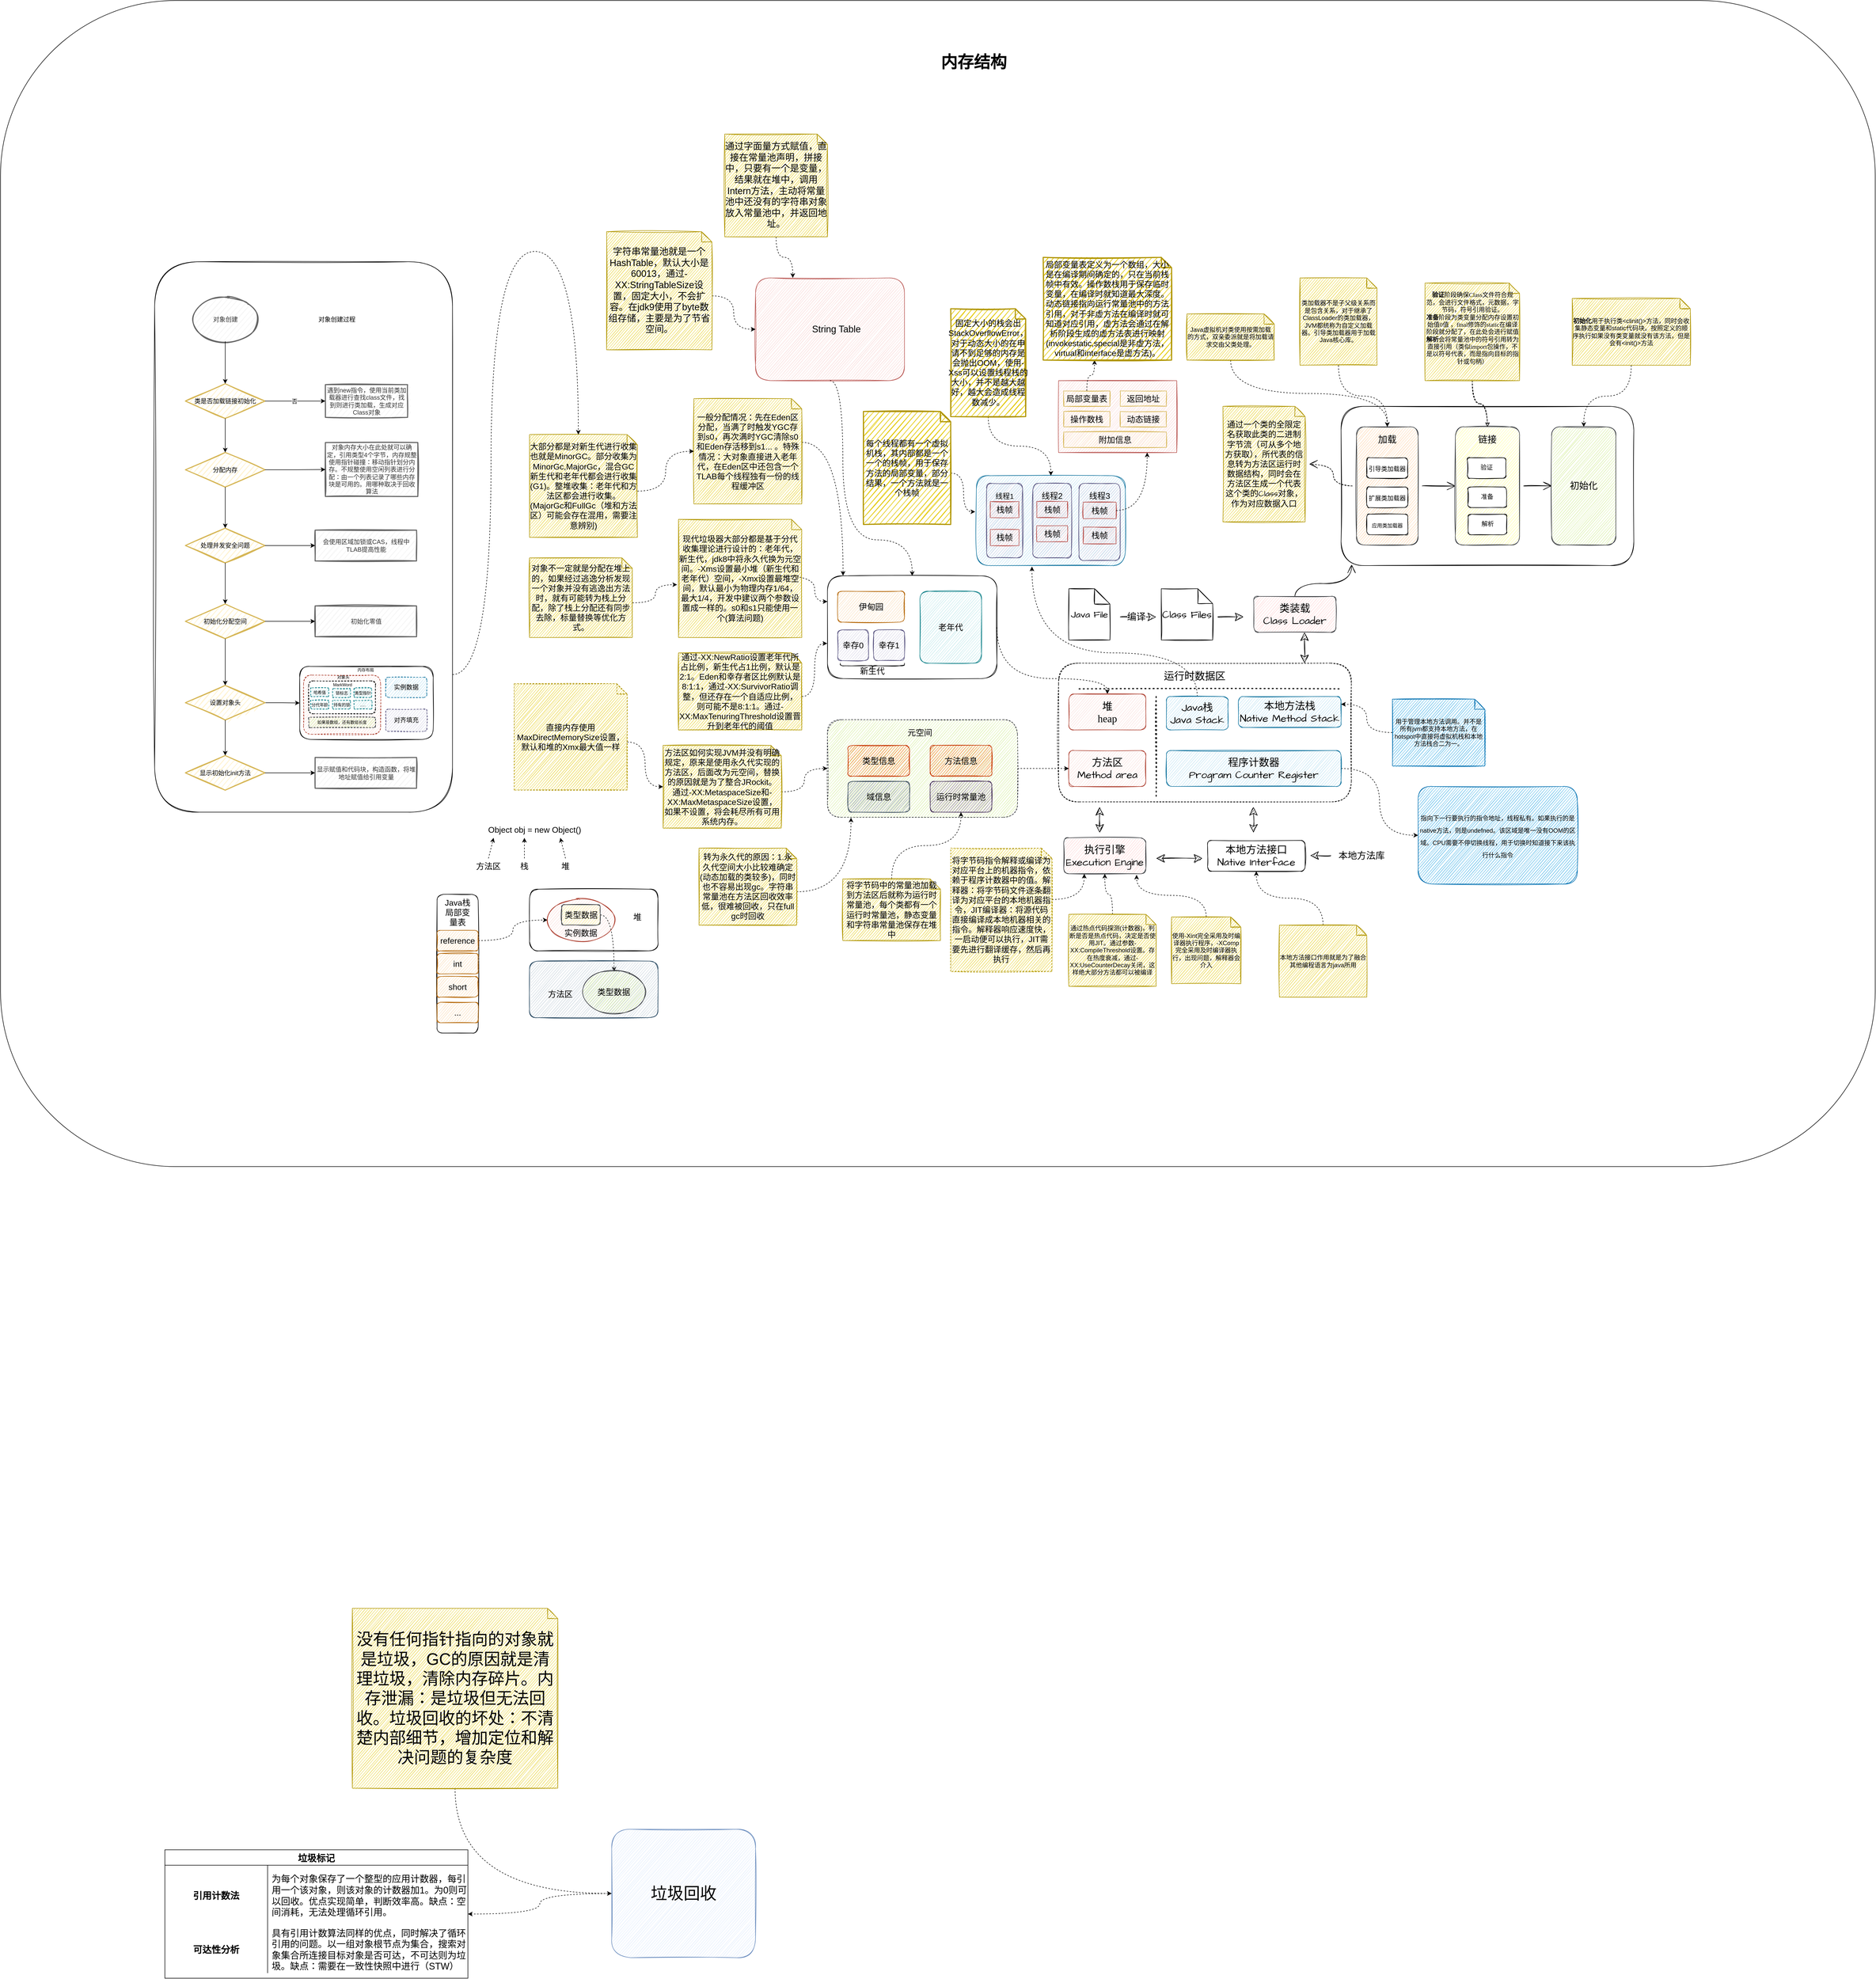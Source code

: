 <mxfile compressed="false" version="20.3.0" type="device">
  <diagram id="UpFueUuBWqiXrLH55dX2" name="第 1 页">
    <mxGraphModel dx="2821" dy="1954" grid="1" gridSize="10" guides="1" tooltips="1" connect="1" arrows="1" fold="1" page="0" pageScale="1" pageWidth="1920" pageHeight="1200" background="none" math="0" shadow="0">
      <root>
        <mxCell id="0" />
        <mxCell id="1" parent="0" />
        <mxCell id="Emk17l_hjG-QX1Q-ruUi-2" value="" style="rounded=1;whiteSpace=wrap;html=1;fillColor=none;" parent="1" vertex="1">
          <mxGeometry x="-1450" y="-810" width="3650" height="2270" as="geometry" />
        </mxCell>
        <mxCell id="NWxRKm_0L-wRh15dt9WS-9" style="edgeStyle=orthogonalEdgeStyle;orthogonalLoop=1;jettySize=auto;html=1;exitX=1;exitY=0.5;exitDx=0;exitDy=0;fontSize=16;curved=1;dashed=1;" parent="1" source="NWxRKm_0L-wRh15dt9WS-2" target="Faw4RQUeOR1Ntfg5_-7v-4" edge="1">
          <mxGeometry relative="1" as="geometry">
            <Array as="points">
              <mxPoint x="490" y="510" />
              <mxPoint x="705" y="510" />
            </Array>
          </mxGeometry>
        </mxCell>
        <mxCell id="k2cswU666XtifslHD5MH-2" value="" style="rounded=1;whiteSpace=wrap;html=1;sketch=1;fontSize=16;fillColor=#b1ddf0;strokeColor=#10739e;" parent="1" vertex="1">
          <mxGeometry x="450" y="115" width="290" height="175" as="geometry" />
        </mxCell>
        <mxCell id="Faw4RQUeOR1Ntfg5_-7v-2" value="" style="rounded=1;whiteSpace=wrap;html=1;glass=0;shadow=0;sketch=1;fillColor=none;dashed=1;" parent="1" vertex="1">
          <mxGeometry x="610" y="480" width="570" height="270" as="geometry" />
        </mxCell>
        <mxCell id="Faw4RQUeOR1Ntfg5_-7v-4" value="堆 &lt;br&gt;heap" style="rounded=1;whiteSpace=wrap;html=1;sketch=1;hachureGap=4;fontFamily=微软雅黑;fontSize=20;fillColor=#fad9d5;strokeColor=#ae4132;" parent="1" vertex="1">
          <mxGeometry x="630" y="540" width="150" height="70" as="geometry" />
        </mxCell>
        <mxCell id="Faw4RQUeOR1Ntfg5_-7v-5" value="方法区 &lt;br&gt;Method area" style="rounded=1;whiteSpace=wrap;html=1;sketch=1;hachureGap=4;fontFamily=Architects Daughter;fontSource=https%3A%2F%2Ffonts.googleapis.com%2Fcss%3Ffamily%3DArchitects%2BDaughter;fontSize=20;fillColor=#fad9d5;strokeColor=#ae4132;" parent="1" vertex="1">
          <mxGeometry x="630" y="650" width="150" height="70" as="geometry" />
        </mxCell>
        <mxCell id="k2cswU666XtifslHD5MH-25" style="edgeStyle=orthogonalEdgeStyle;orthogonalLoop=1;jettySize=auto;html=1;exitX=0.5;exitY=0;exitDx=0;exitDy=0;entryX=0.373;entryY=1.011;entryDx=0;entryDy=0;entryPerimeter=0;fontSize=14;curved=1;dashed=1;" parent="1" source="Faw4RQUeOR1Ntfg5_-7v-6" target="k2cswU666XtifslHD5MH-2" edge="1">
          <mxGeometry relative="1" as="geometry">
            <Array as="points">
              <mxPoint x="880" y="460" />
              <mxPoint x="558" y="460" />
            </Array>
          </mxGeometry>
        </mxCell>
        <mxCell id="Faw4RQUeOR1Ntfg5_-7v-6" value="Java栈&lt;br&gt;Java Stack" style="rounded=1;whiteSpace=wrap;html=1;sketch=1;hachureGap=4;fontFamily=Architects Daughter;fontSource=https%3A%2F%2Ffonts.googleapis.com%2Fcss%3Ffamily%3DArchitects%2BDaughter;fontSize=20;fillColor=#b1ddf0;strokeColor=#10739e;" parent="1" vertex="1">
          <mxGeometry x="820" y="545" width="120" height="65" as="geometry" />
        </mxCell>
        <mxCell id="Faw4RQUeOR1Ntfg5_-7v-7" value="本地方法栈&lt;br&gt;Native Method Stack" style="rounded=1;whiteSpace=wrap;html=1;sketch=1;hachureGap=4;fontFamily=Architects Daughter;fontSource=https%3A%2F%2Ffonts.googleapis.com%2Fcss%3Ffamily%3DArchitects%2BDaughter;fontSize=20;fillColor=#b1ddf0;strokeColor=#10739e;" parent="1" vertex="1">
          <mxGeometry x="960" y="545" width="200" height="60" as="geometry" />
        </mxCell>
        <mxCell id="Bb6Hwb2SqrQJIxjeNM7L-2" value="" style="edgeStyle=orthogonalEdgeStyle;orthogonalLoop=1;jettySize=auto;html=1;dashed=1;curved=1;" parent="1" source="Faw4RQUeOR1Ntfg5_-7v-8" target="Bb6Hwb2SqrQJIxjeNM7L-1" edge="1">
          <mxGeometry relative="1" as="geometry" />
        </mxCell>
        <mxCell id="Faw4RQUeOR1Ntfg5_-7v-8" value="程序计数器&lt;br&gt;Program Counter Register" style="rounded=1;whiteSpace=wrap;html=1;sketch=1;hachureGap=4;fontFamily=Architects Daughter;fontSource=https%3A%2F%2Ffonts.googleapis.com%2Fcss%3Ffamily%3DArchitects%2BDaughter;fontSize=20;fillColor=#b1ddf0;strokeColor=#10739e;" parent="1" vertex="1">
          <mxGeometry x="820" y="650" width="340" height="70" as="geometry" />
        </mxCell>
        <mxCell id="Faw4RQUeOR1Ntfg5_-7v-9" value="运行时数据区" style="text;html=1;strokeColor=none;fillColor=none;align=center;verticalAlign=middle;whiteSpace=wrap;rounded=0;sketch=1;hachureGap=4;fontFamily=Architects Daughter;fontSource=https%3A%2F%2Ffonts.googleapis.com%2Fcss%3Ffamily%3DArchitects%2BDaughter;fontSize=20;" parent="1" vertex="1">
          <mxGeometry x="780" y="490" width="190" height="30" as="geometry" />
        </mxCell>
        <mxCell id="Faw4RQUeOR1Ntfg5_-7v-11" value="Class Files" style="shape=note;size=29;whiteSpace=wrap;html=1;rounded=1;sketch=1;hachureGap=4;fontFamily=Architects Daughter;fontSource=https%3A%2F%2Ffonts.googleapis.com%2Fcss%3Ffamily%3DArchitects%2BDaughter;fontSize=20;" parent="1" vertex="1">
          <mxGeometry x="810" y="335" width="100" height="100" as="geometry" />
        </mxCell>
        <mxCell id="Faw4RQUeOR1Ntfg5_-7v-56" style="edgeStyle=orthogonalEdgeStyle;sketch=1;hachureGap=4;orthogonalLoop=1;jettySize=auto;html=1;exitX=0.5;exitY=0;exitDx=0;exitDy=0;entryX=0.036;entryY=0.994;entryDx=0;entryDy=0;shadow=0;fontFamily=Architects Daughter;fontSource=https%3A%2F%2Ffonts.googleapis.com%2Fcss%3Ffamily%3DArchitects%2BDaughter;fontSize=18;endArrow=open;startSize=14;endSize=14;sourcePerimeterSpacing=8;targetPerimeterSpacing=8;curved=1;entryPerimeter=0;" parent="1" source="Faw4RQUeOR1Ntfg5_-7v-13" target="Faw4RQUeOR1Ntfg5_-7v-55" edge="1">
          <mxGeometry relative="1" as="geometry" />
        </mxCell>
        <mxCell id="Faw4RQUeOR1Ntfg5_-7v-13" value="类装载&lt;br&gt;Class Loader" style="rounded=1;whiteSpace=wrap;html=1;sketch=1;hachureGap=4;fontFamily=Architects Daughter;fontSource=https%3A%2F%2Ffonts.googleapis.com%2Fcss%3Ffamily%3DArchitects%2BDaughter;fontSize=20;fillColor=#ffcccc;strokeColor=#36393d;" parent="1" vertex="1">
          <mxGeometry x="990" y="350" width="160" height="70" as="geometry" />
        </mxCell>
        <mxCell id="Faw4RQUeOR1Ntfg5_-7v-17" value="执行引擎&lt;br&gt;Execution Engine" style="rounded=1;whiteSpace=wrap;html=1;sketch=1;hachureGap=4;fontFamily=Architects Daughter;fontSource=https%3A%2F%2Ffonts.googleapis.com%2Fcss%3Ffamily%3DArchitects%2BDaughter;fontSize=20;fillColor=#ffcccc;strokeColor=#36393d;" parent="1" vertex="1">
          <mxGeometry x="620" y="820" width="160" height="70" as="geometry" />
        </mxCell>
        <mxCell id="Faw4RQUeOR1Ntfg5_-7v-27" value="" style="endArrow=classic;html=1;rounded=1;shadow=0;sketch=1;hachureGap=4;fontFamily=Architects Daughter;fontSource=https%3A%2F%2Ffonts.googleapis.com%2Fcss%3Ffamily%3DArchitects%2BDaughter;fontSize=16;startSize=14;endSize=14;sourcePerimeterSpacing=8;targetPerimeterSpacing=8;curved=1;" parent="1" edge="1">
          <mxGeometry width="50" height="50" relative="1" as="geometry">
            <mxPoint x="920" y="390" as="sourcePoint" />
            <mxPoint x="970" y="390" as="targetPoint" />
          </mxGeometry>
        </mxCell>
        <mxCell id="Faw4RQUeOR1Ntfg5_-7v-28" value="" style="endArrow=classic;startArrow=classic;html=1;rounded=1;shadow=0;sketch=1;hachureGap=4;fontFamily=Architects Daughter;fontSource=https%3A%2F%2Ffonts.googleapis.com%2Fcss%3Ffamily%3DArchitects%2BDaughter;fontSize=16;startSize=14;endSize=14;sourcePerimeterSpacing=8;targetPerimeterSpacing=8;curved=1;" parent="1" edge="1">
          <mxGeometry width="50" height="50" relative="1" as="geometry">
            <mxPoint x="690" y="810" as="sourcePoint" />
            <mxPoint x="690" y="760" as="targetPoint" />
          </mxGeometry>
        </mxCell>
        <mxCell id="Faw4RQUeOR1Ntfg5_-7v-29" value="" style="endArrow=classic;startArrow=classic;html=1;rounded=1;shadow=0;sketch=1;hachureGap=4;fontFamily=Architects Daughter;fontSource=https%3A%2F%2Ffonts.googleapis.com%2Fcss%3Ffamily%3DArchitects%2BDaughter;fontSize=16;startSize=14;endSize=14;sourcePerimeterSpacing=8;targetPerimeterSpacing=8;curved=1;" parent="1" edge="1">
          <mxGeometry width="50" height="50" relative="1" as="geometry">
            <mxPoint x="1088.82" y="480" as="sourcePoint" />
            <mxPoint x="1088.82" y="420" as="targetPoint" />
          </mxGeometry>
        </mxCell>
        <mxCell id="Faw4RQUeOR1Ntfg5_-7v-31" value="" style="endArrow=classic;startArrow=classic;html=1;rounded=1;shadow=0;sketch=1;hachureGap=4;fontFamily=Architects Daughter;fontSource=https%3A%2F%2Ffonts.googleapis.com%2Fcss%3Ffamily%3DArchitects%2BDaughter;fontSize=16;startSize=14;endSize=14;sourcePerimeterSpacing=8;targetPerimeterSpacing=8;curved=1;" parent="1" edge="1">
          <mxGeometry width="50" height="50" relative="1" as="geometry">
            <mxPoint x="800" y="860" as="sourcePoint" />
            <mxPoint x="890" y="860" as="targetPoint" />
          </mxGeometry>
        </mxCell>
        <mxCell id="Faw4RQUeOR1Ntfg5_-7v-32" value="本地方法接口&lt;br&gt;Native Interface" style="rounded=1;whiteSpace=wrap;html=1;sketch=1;hachureGap=4;fontFamily=Architects Daughter;fontSource=https%3A%2F%2Ffonts.googleapis.com%2Fcss%3Ffamily%3DArchitects%2BDaughter;fontSize=20;fillColor=none;" parent="1" vertex="1">
          <mxGeometry x="900" y="825" width="190" height="60" as="geometry" />
        </mxCell>
        <mxCell id="Faw4RQUeOR1Ntfg5_-7v-33" value="" style="endArrow=classic;startArrow=classic;html=1;rounded=1;shadow=0;sketch=1;hachureGap=4;fontFamily=Architects Daughter;fontSource=https%3A%2F%2Ffonts.googleapis.com%2Fcss%3Ffamily%3DArchitects%2BDaughter;fontSize=16;startSize=14;endSize=14;sourcePerimeterSpacing=8;targetPerimeterSpacing=8;curved=1;" parent="1" edge="1">
          <mxGeometry width="50" height="50" relative="1" as="geometry">
            <mxPoint x="989.47" y="810.0" as="sourcePoint" />
            <mxPoint x="989.47" y="760.0" as="targetPoint" />
          </mxGeometry>
        </mxCell>
        <mxCell id="Faw4RQUeOR1Ntfg5_-7v-34" value="本地方法库" style="text;html=1;strokeColor=none;fillColor=none;align=center;verticalAlign=middle;whiteSpace=wrap;rounded=0;sketch=1;hachureGap=4;fontFamily=Architects Daughter;fontSource=https%3A%2F%2Ffonts.googleapis.com%2Fcss%3Ffamily%3DArchitects%2BDaughter;fontSize=18;" parent="1" vertex="1">
          <mxGeometry x="1140" y="840" width="120" height="30" as="geometry" />
        </mxCell>
        <mxCell id="Faw4RQUeOR1Ntfg5_-7v-36" value="" style="endArrow=classic;html=1;rounded=1;shadow=0;sketch=1;hachureGap=4;fontFamily=Architects Daughter;fontSource=https%3A%2F%2Ffonts.googleapis.com%2Fcss%3Ffamily%3DArchitects%2BDaughter;fontSize=16;startSize=14;endSize=14;sourcePerimeterSpacing=8;targetPerimeterSpacing=8;curved=1;" parent="1" edge="1">
          <mxGeometry width="50" height="50" relative="1" as="geometry">
            <mxPoint x="1140" y="854.47" as="sourcePoint" />
            <mxPoint x="1100" y="854.47" as="targetPoint" />
          </mxGeometry>
        </mxCell>
        <mxCell id="Faw4RQUeOR1Ntfg5_-7v-39" value="" style="endArrow=none;dashed=1;html=1;dashPattern=1 3;strokeWidth=2;rounded=0;shadow=0;sketch=1;hachureGap=4;fontFamily=Architects Daughter;fontSource=https%3A%2F%2Ffonts.googleapis.com%2Fcss%3Ffamily%3DArchitects%2BDaughter;fontSize=16;startSize=14;endSize=14;sourcePerimeterSpacing=8;targetPerimeterSpacing=8;" parent="1" edge="1">
          <mxGeometry width="50" height="50" relative="1" as="geometry">
            <mxPoint x="800" y="739" as="sourcePoint" />
            <mxPoint x="800" y="544" as="targetPoint" />
          </mxGeometry>
        </mxCell>
        <mxCell id="Faw4RQUeOR1Ntfg5_-7v-40" value="" style="endArrow=none;dashed=1;html=1;dashPattern=1 3;strokeWidth=2;rounded=0;shadow=0;sketch=1;hachureGap=4;fontFamily=Architects Daughter;fontSource=https%3A%2F%2Ffonts.googleapis.com%2Fcss%3Ffamily%3DArchitects%2BDaughter;fontSize=18;startSize=14;endSize=14;sourcePerimeterSpacing=8;targetPerimeterSpacing=8;" parent="1" edge="1">
          <mxGeometry width="50" height="50" relative="1" as="geometry">
            <mxPoint x="650" y="530" as="sourcePoint" />
            <mxPoint x="1160" y="530" as="targetPoint" />
          </mxGeometry>
        </mxCell>
        <mxCell id="Faw4RQUeOR1Ntfg5_-7v-44" value="Java File" style="shape=note;whiteSpace=wrap;html=1;backgroundOutline=1;darkOpacity=0.05;rounded=1;sketch=1;hachureGap=4;fontFamily=Architects Daughter;fontSource=https%3A%2F%2Ffonts.googleapis.com%2Fcss%3Ffamily%3DArchitects%2BDaughter;fontSize=18;" parent="1" vertex="1">
          <mxGeometry x="630" y="335" width="80" height="100" as="geometry" />
        </mxCell>
        <mxCell id="Faw4RQUeOR1Ntfg5_-7v-45" value="" style="endArrow=classic;html=1;rounded=1;shadow=0;sketch=1;hachureGap=4;fontFamily=Architects Daughter;fontSource=https%3A%2F%2Ffonts.googleapis.com%2Fcss%3Ffamily%3DArchitects%2BDaughter;fontSize=16;startSize=14;endSize=14;sourcePerimeterSpacing=8;targetPerimeterSpacing=8;curved=1;" parent="1" edge="1">
          <mxGeometry width="50" height="50" relative="1" as="geometry">
            <mxPoint x="730" y="390" as="sourcePoint" />
            <mxPoint x="800" y="390" as="targetPoint" />
          </mxGeometry>
        </mxCell>
        <mxCell id="Faw4RQUeOR1Ntfg5_-7v-53" value="编译" style="edgeLabel;html=1;align=center;verticalAlign=middle;resizable=0;points=[];fontSize=18;fontFamily=Architects Daughter;" parent="Faw4RQUeOR1Ntfg5_-7v-45" vertex="1" connectable="0">
          <mxGeometry x="-0.533" relative="1" as="geometry">
            <mxPoint x="14" as="offset" />
          </mxGeometry>
        </mxCell>
        <mxCell id="Faw4RQUeOR1Ntfg5_-7v-55" value="" style="rounded=1;whiteSpace=wrap;html=1;sketch=1;hachureGap=4;fontFamily=Architects Daughter;fontSource=https%3A%2F%2Ffonts.googleapis.com%2Fcss%3Ffamily%3DArchitects%2BDaughter;fontSize=18;fillColor=none;" parent="1" vertex="1">
          <mxGeometry x="1160" y="-20" width="570" height="310" as="geometry" />
        </mxCell>
        <mxCell id="Faw4RQUeOR1Ntfg5_-7v-62" style="edgeStyle=orthogonalEdgeStyle;curved=1;sketch=1;hachureGap=4;orthogonalLoop=1;jettySize=auto;html=1;entryX=0;entryY=0.5;entryDx=0;entryDy=0;shadow=0;fontFamily=Architects Daughter;fontSource=https%3A%2F%2Ffonts.googleapis.com%2Fcss%3Ffamily%3DArchitects%2BDaughter;fontSize=18;endArrow=open;startSize=14;endSize=14;sourcePerimeterSpacing=8;targetPerimeterSpacing=8;" parent="1" source="Faw4RQUeOR1Ntfg5_-7v-59" target="Faw4RQUeOR1Ntfg5_-7v-60" edge="1">
          <mxGeometry relative="1" as="geometry" />
        </mxCell>
        <mxCell id="Faw4RQUeOR1Ntfg5_-7v-75" style="edgeStyle=orthogonalEdgeStyle;curved=1;sketch=1;hachureGap=4;orthogonalLoop=1;jettySize=auto;html=1;shadow=0;fontFamily=Architects Daughter;fontSource=https%3A%2F%2Ffonts.googleapis.com%2Fcss%3Ffamily%3DArchitects%2BDaughter;fontSize=16;endArrow=open;startSize=14;endSize=14;sourcePerimeterSpacing=8;targetPerimeterSpacing=8;dashed=1;" parent="1" source="Faw4RQUeOR1Ntfg5_-7v-59" target="Faw4RQUeOR1Ntfg5_-7v-74" edge="1">
          <mxGeometry relative="1" as="geometry" />
        </mxCell>
        <mxCell id="Faw4RQUeOR1Ntfg5_-7v-59" value="" style="rounded=1;whiteSpace=wrap;html=1;sketch=1;hachureGap=4;fontFamily=Architects Daughter;fontSource=https%3A%2F%2Ffonts.googleapis.com%2Fcss%3Ffamily%3DArchitects%2BDaughter;fontSize=18;fillColor=#ffcc99;strokeColor=#36393d;" parent="1" vertex="1">
          <mxGeometry x="1190" y="20" width="120" height="230" as="geometry" />
        </mxCell>
        <mxCell id="Faw4RQUeOR1Ntfg5_-7v-63" style="edgeStyle=orthogonalEdgeStyle;curved=1;sketch=1;hachureGap=4;orthogonalLoop=1;jettySize=auto;html=1;entryX=0;entryY=0.5;entryDx=0;entryDy=0;shadow=0;fontFamily=Architects Daughter;fontSource=https%3A%2F%2Ffonts.googleapis.com%2Fcss%3Ffamily%3DArchitects%2BDaughter;fontSize=18;endArrow=open;startSize=14;endSize=14;sourcePerimeterSpacing=8;targetPerimeterSpacing=8;" parent="1" source="Faw4RQUeOR1Ntfg5_-7v-60" target="Faw4RQUeOR1Ntfg5_-7v-61" edge="1">
          <mxGeometry relative="1" as="geometry" />
        </mxCell>
        <mxCell id="Faw4RQUeOR1Ntfg5_-7v-60" value="" style="rounded=1;whiteSpace=wrap;html=1;sketch=1;hachureGap=4;fontFamily=Architects Daughter;fontSource=https%3A%2F%2Ffonts.googleapis.com%2Fcss%3Ffamily%3DArchitects%2BDaughter;fontSize=18;fillColor=#ffff88;strokeColor=#36393d;" parent="1" vertex="1">
          <mxGeometry x="1382.5" y="20" width="125" height="230" as="geometry" />
        </mxCell>
        <mxCell id="Faw4RQUeOR1Ntfg5_-7v-61" value="初始化" style="rounded=1;whiteSpace=wrap;html=1;sketch=1;hachureGap=4;fontFamily=Architects Daughter;fontSource=https%3A%2F%2Ffonts.googleapis.com%2Fcss%3Ffamily%3DArchitects%2BDaughter;fontSize=18;fillColor=#cdeb8b;strokeColor=#36393d;" parent="1" vertex="1">
          <mxGeometry x="1570" y="20" width="125" height="230" as="geometry" />
        </mxCell>
        <mxCell id="Faw4RQUeOR1Ntfg5_-7v-64" value="加载" style="text;html=1;strokeColor=none;fillColor=none;align=center;verticalAlign=middle;whiteSpace=wrap;rounded=0;sketch=1;hachureGap=4;fontFamily=Architects Daughter;fontSource=https%3A%2F%2Ffonts.googleapis.com%2Fcss%3Ffamily%3DArchitects%2BDaughter;fontSize=18;" parent="1" vertex="1">
          <mxGeometry x="1220" y="30" width="60" height="30" as="geometry" />
        </mxCell>
        <mxCell id="Faw4RQUeOR1Ntfg5_-7v-65" value="链接" style="text;html=1;strokeColor=none;fillColor=none;align=center;verticalAlign=middle;whiteSpace=wrap;rounded=0;sketch=1;hachureGap=4;fontFamily=Architects Daughter;fontSource=https%3A%2F%2Ffonts.googleapis.com%2Fcss%3Ffamily%3DArchitects%2BDaughter;fontSize=18;" parent="1" vertex="1">
          <mxGeometry x="1415" y="30" width="60" height="30" as="geometry" />
        </mxCell>
        <mxCell id="Faw4RQUeOR1Ntfg5_-7v-66" value="&lt;font style=&quot;font-size: 12px;&quot;&gt;引导类加载器&lt;/font&gt;" style="rounded=1;whiteSpace=wrap;html=1;sketch=1;hachureGap=4;fontFamily=Architects Daughter;fontSource=https%3A%2F%2Ffonts.googleapis.com%2Fcss%3Ffamily%3DArchitects%2BDaughter;fontSize=18;" parent="1" vertex="1">
          <mxGeometry x="1210" y="80" width="80" height="40" as="geometry" />
        </mxCell>
        <mxCell id="Faw4RQUeOR1Ntfg5_-7v-67" value="&lt;font style=&quot;font-size: 12px;&quot;&gt;扩展类加载器&lt;/font&gt;" style="rounded=1;whiteSpace=wrap;html=1;sketch=1;hachureGap=4;fontFamily=Architects Daughter;fontSource=https%3A%2F%2Ffonts.googleapis.com%2Fcss%3Ffamily%3DArchitects%2BDaughter;fontSize=18;" parent="1" vertex="1">
          <mxGeometry x="1210" y="137" width="80" height="40" as="geometry" />
        </mxCell>
        <mxCell id="Faw4RQUeOR1Ntfg5_-7v-68" value="&lt;font size=&quot;1&quot;&gt;应用类加载器&lt;/font&gt;" style="rounded=1;whiteSpace=wrap;html=1;sketch=1;hachureGap=4;fontFamily=Architects Daughter;fontSource=https%3A%2F%2Ffonts.googleapis.com%2Fcss%3Ffamily%3DArchitects%2BDaughter;fontSize=18;" parent="1" vertex="1">
          <mxGeometry x="1210" y="190" width="80" height="40" as="geometry" />
        </mxCell>
        <mxCell id="Faw4RQUeOR1Ntfg5_-7v-69" value="验证" style="rounded=1;whiteSpace=wrap;html=1;sketch=1;hachureGap=4;fontFamily=Architects Daughter;fontSource=https%3A%2F%2Ffonts.googleapis.com%2Fcss%3Ffamily%3DArchitects%2BDaughter;fontSize=12;" parent="1" vertex="1">
          <mxGeometry x="1406" y="80" width="75" height="40" as="geometry" />
        </mxCell>
        <mxCell id="Faw4RQUeOR1Ntfg5_-7v-70" value="准备" style="rounded=1;whiteSpace=wrap;html=1;sketch=1;hachureGap=4;fontFamily=Architects Daughter;fontSource=https%3A%2F%2Ffonts.googleapis.com%2Fcss%3Ffamily%3DArchitects%2BDaughter;fontSize=12;" parent="1" vertex="1">
          <mxGeometry x="1407" y="137" width="75" height="40" as="geometry" />
        </mxCell>
        <mxCell id="Faw4RQUeOR1Ntfg5_-7v-71" value="解析" style="rounded=1;whiteSpace=wrap;html=1;sketch=1;hachureGap=4;fontFamily=Architects Daughter;fontSource=https%3A%2F%2Ffonts.googleapis.com%2Fcss%3Ffamily%3DArchitects%2BDaughter;fontSize=12;" parent="1" vertex="1">
          <mxGeometry x="1407.5" y="190" width="75" height="40" as="geometry" />
        </mxCell>
        <mxCell id="Faw4RQUeOR1Ntfg5_-7v-74" value="通过一个类的全限定名获取此类的二进制字节流（可从多个地方获取），所代表的信息转为方法区运行时数据结构，同时会在方法区生成一个代表这个类的Class对象，作为对应数据入口" style="shape=note;size=20;whiteSpace=wrap;html=1;rounded=0;shadow=0;glass=0;labelBackgroundColor=none;labelBorderColor=none;sketch=1;hachureGap=4;fontFamily=Architects Daughter;fontSource=https%3A%2F%2Ffonts.googleapis.com%2Fcss%3Ffamily%3DArchitects%2BDaughter;fontSize=16;fillColor=#e3c800;strokeColor=#B09500;fontColor=#000000;" parent="1" vertex="1">
          <mxGeometry x="930" y="-20" width="160" height="225" as="geometry" />
        </mxCell>
        <mxCell id="5SP2Hkb6CLst0mhZNxZb-2" style="edgeStyle=orthogonalEdgeStyle;orthogonalLoop=1;jettySize=auto;html=1;exitX=0.5;exitY=1;exitDx=0;exitDy=0;exitPerimeter=0;entryX=0.5;entryY=0;entryDx=0;entryDy=0;fontFamily=Comic Sans MS;sketch=1;curved=1;dashed=1;" parent="1" source="5SP2Hkb6CLst0mhZNxZb-1" target="Faw4RQUeOR1Ntfg5_-7v-60" edge="1">
          <mxGeometry relative="1" as="geometry" />
        </mxCell>
        <mxCell id="5SP2Hkb6CLst0mhZNxZb-1" value="&lt;font face=&quot;Comic Sans MS&quot;&gt;&lt;b&gt;验证&lt;/b&gt;阶段确保Class文件符合规范，会进行文件格式，元数据，字节码，符号引用验证。&lt;br&gt;&lt;b&gt;准备&lt;/b&gt;阶段为类变量分配内存设置初始值0值 ，final修饰的static在编译阶段就分配了，在此处会进行赋值&lt;br&gt;&lt;b&gt;解析&lt;/b&gt;会将常量池中的符号引用转为直接引用（类似import包操作，不是以符号代表，而是指向目标的指针或句柄）&lt;br&gt;&lt;br&gt;&lt;/font&gt;" style="shape=note;size=20;whiteSpace=wrap;html=1;fillColor=#e3c800;strokeColor=#B09500;sketch=1;fontColor=#000000;" parent="1" vertex="1">
          <mxGeometry x="1323.5" y="-260" width="184" height="190" as="geometry" />
        </mxCell>
        <mxCell id="kVb7bWOc-YhVNDlkIjAP-2" style="edgeStyle=orthogonalEdgeStyle;orthogonalLoop=1;jettySize=auto;html=1;exitX=0.5;exitY=1;exitDx=0;exitDy=0;exitPerimeter=0;curved=1;dashed=1;" parent="1" source="kVb7bWOc-YhVNDlkIjAP-1" target="Faw4RQUeOR1Ntfg5_-7v-61" edge="1">
          <mxGeometry relative="1" as="geometry" />
        </mxCell>
        <mxCell id="kVb7bWOc-YhVNDlkIjAP-1" value="&lt;b&gt;初始化&lt;/b&gt;用于执行类&amp;lt;clinit()&amp;gt;方法，同时会收集静态变量和static代码块。按照定义的顺序执行如果没有类变量就没有该方法，但是会有&amp;lt;init()&amp;gt;方法" style="shape=note;size=20;whiteSpace=wrap;html=1;fillColor=#e3c800;strokeColor=#B09500;sketch=1;fontColor=#000000;" parent="1" vertex="1">
          <mxGeometry x="1610" y="-230" width="230" height="130" as="geometry" />
        </mxCell>
        <mxCell id="R8C0xm-D3BiyWD3rxAFL-1" style="edgeStyle=orthogonalEdgeStyle;orthogonalLoop=1;jettySize=auto;html=1;exitX=0.5;exitY=1;exitDx=0;exitDy=0;exitPerimeter=0;entryX=0.5;entryY=0;entryDx=0;entryDy=0;curved=1;dashed=1;" parent="1" source="uavmwpKasLI_t1cetmPj-1" target="Faw4RQUeOR1Ntfg5_-7v-59" edge="1">
          <mxGeometry relative="1" as="geometry" />
        </mxCell>
        <mxCell id="uavmwpKasLI_t1cetmPj-1" value="类加载器不是子父级关系而是包含关系，对于继承了ClassLoader的类加载器，JVM都统称为自定义加载器。引导类加载器用于加载Java核心库。" style="shape=note;size=20;whiteSpace=wrap;html=1;fillColor=#e3c800;fontColor=#000000;strokeColor=#B09500;sketch=1;" parent="1" vertex="1">
          <mxGeometry x="1080" y="-270" width="150" height="170" as="geometry" />
        </mxCell>
        <mxCell id="R8C0xm-D3BiyWD3rxAFL-3" style="edgeStyle=orthogonalEdgeStyle;curved=1;orthogonalLoop=1;jettySize=auto;html=1;exitX=0.5;exitY=1;exitDx=0;exitDy=0;exitPerimeter=0;entryX=0.5;entryY=0;entryDx=0;entryDy=0;dashed=1;" parent="1" source="R8C0xm-D3BiyWD3rxAFL-2" target="Faw4RQUeOR1Ntfg5_-7v-59" edge="1">
          <mxGeometry relative="1" as="geometry" />
        </mxCell>
        <mxCell id="R8C0xm-D3BiyWD3rxAFL-2" value="Java虚拟机对类使用按需加载的方式，双亲委派就是将加载请求交由父类处理。" style="shape=note;size=20;whiteSpace=wrap;html=1;fillColor=#e3c800;fontColor=#000000;strokeColor=#B09500;sketch=1;" parent="1" vertex="1">
          <mxGeometry x="860" y="-200" width="170" height="90" as="geometry" />
        </mxCell>
        <mxCell id="Bb6Hwb2SqrQJIxjeNM7L-1" value="&lt;span style=&quot;color: rgb(0, 0, 0); font-family: Helvetica; font-size: 12px;&quot;&gt;指向下一行要执行的指令地址，线程私有。如果执行的是native方法，则是undefned。该区域是唯一没有OOM的区域。CPU需要不停切换线程，用于切换时知道接下来该执行什么指令&lt;/span&gt;" style="whiteSpace=wrap;html=1;fontSize=20;fontFamily=Architects Daughter;fillColor=#1ba1e2;strokeColor=#006EAF;rounded=1;sketch=1;hachureGap=4;fontSource=https%3A%2F%2Ffonts.googleapis.com%2Fcss%3Ffamily%3DArchitects%2BDaughter;fontColor=#ffffff;" parent="1" vertex="1">
          <mxGeometry x="1310" y="720" width="310" height="190" as="geometry" />
        </mxCell>
        <mxCell id="k2cswU666XtifslHD5MH-26" style="edgeStyle=orthogonalEdgeStyle;curved=1;orthogonalLoop=1;jettySize=auto;html=1;exitX=0;exitY=0;exitDx=170;exitDy=120;exitPerimeter=0;entryX=-0.008;entryY=0.401;entryDx=0;entryDy=0;entryPerimeter=0;dashed=1;fontSize=14;" parent="1" source="k2cswU666XtifslHD5MH-1" target="k2cswU666XtifslHD5MH-2" edge="1">
          <mxGeometry relative="1" as="geometry" />
        </mxCell>
        <mxCell id="k2cswU666XtifslHD5MH-1" value="每个线程都有一个虚拟机栈，其内部都是一个一个的栈帧，用于保存方法的局部变量，部分结果，一个方法就是一个栈帧" style="shape=note;strokeWidth=2;fontSize=16;size=20;whiteSpace=wrap;html=1;fillColor=#e3c800;strokeColor=#B09500;fontColor=#000000;sketch=1;" parent="1" vertex="1">
          <mxGeometry x="230" y="-10" width="170" height="220" as="geometry" />
        </mxCell>
        <mxCell id="k2cswU666XtifslHD5MH-12" value="" style="group" parent="1" vertex="1" connectable="0">
          <mxGeometry x="470" y="130" width="70" height="145" as="geometry" />
        </mxCell>
        <mxCell id="k2cswU666XtifslHD5MH-4" value="" style="rounded=1;whiteSpace=wrap;html=1;sketch=1;fontSize=16;fillColor=#d0cee2;strokeColor=#56517e;" parent="k2cswU666XtifslHD5MH-12" vertex="1">
          <mxGeometry width="70" height="145" as="geometry" />
        </mxCell>
        <mxCell id="k2cswU666XtifslHD5MH-7" value="&lt;font style=&quot;font-size: 14px;&quot;&gt;线程1&lt;/font&gt;" style="text;html=1;strokeColor=none;fillColor=none;align=center;verticalAlign=middle;whiteSpace=wrap;rounded=0;sketch=1;fontSize=16;" parent="k2cswU666XtifslHD5MH-12" vertex="1">
          <mxGeometry x="14" y="11.757" width="42" height="23.514" as="geometry" />
        </mxCell>
        <mxCell id="k2cswU666XtifslHD5MH-8" value="栈帧" style="text;html=1;strokeColor=#b85450;fillColor=#f8cecc;align=center;verticalAlign=middle;whiteSpace=wrap;overflow=hidden;sketch=1;fontSize=16;" parent="k2cswU666XtifslHD5MH-12" vertex="1">
          <mxGeometry x="7" y="35.27" width="56" height="31.351" as="geometry" />
        </mxCell>
        <mxCell id="k2cswU666XtifslHD5MH-11" value="栈帧" style="text;html=1;strokeColor=#b85450;fillColor=#f8cecc;align=center;verticalAlign=middle;whiteSpace=wrap;overflow=hidden;sketch=1;fontSize=16;" parent="k2cswU666XtifslHD5MH-12" vertex="1">
          <mxGeometry x="7" y="89.781" width="56" height="31.351" as="geometry" />
        </mxCell>
        <mxCell id="k2cswU666XtifslHD5MH-13" value="" style="group" parent="1" vertex="1" connectable="0">
          <mxGeometry x="560" y="130" width="75" height="145" as="geometry" />
        </mxCell>
        <mxCell id="k2cswU666XtifslHD5MH-14" value="" style="rounded=1;whiteSpace=wrap;html=1;sketch=1;fontSize=16;fillColor=#d0cee2;strokeColor=#56517e;" parent="k2cswU666XtifslHD5MH-13" vertex="1">
          <mxGeometry width="75" height="145" as="geometry" />
        </mxCell>
        <mxCell id="k2cswU666XtifslHD5MH-15" value="线程2" style="text;html=1;strokeColor=none;fillColor=none;align=center;verticalAlign=middle;whiteSpace=wrap;rounded=0;sketch=1;fontSize=16;" parent="k2cswU666XtifslHD5MH-13" vertex="1">
          <mxGeometry x="15" y="11.757" width="45" height="23.514" as="geometry" />
        </mxCell>
        <mxCell id="k2cswU666XtifslHD5MH-16" value="栈帧" style="text;html=1;strokeColor=#b85450;fillColor=#f8cecc;align=center;verticalAlign=middle;whiteSpace=wrap;overflow=hidden;sketch=1;fontSize=16;" parent="k2cswU666XtifslHD5MH-13" vertex="1">
          <mxGeometry x="7.5" y="35.27" width="60" height="31.351" as="geometry" />
        </mxCell>
        <mxCell id="k2cswU666XtifslHD5MH-17" value="栈帧" style="text;html=1;strokeColor=#b85450;fillColor=#f8cecc;align=center;verticalAlign=middle;whiteSpace=wrap;overflow=hidden;sketch=1;fontSize=16;" parent="k2cswU666XtifslHD5MH-13" vertex="1">
          <mxGeometry x="7.5" y="82.297" width="60" height="31.351" as="geometry" />
        </mxCell>
        <mxCell id="k2cswU666XtifslHD5MH-18" value="" style="group" parent="1" vertex="1" connectable="0">
          <mxGeometry x="650" y="130" width="80" height="150" as="geometry" />
        </mxCell>
        <mxCell id="k2cswU666XtifslHD5MH-19" value="" style="rounded=1;whiteSpace=wrap;html=1;sketch=1;fontSize=16;fillColor=#d0cee2;strokeColor=#56517e;" parent="k2cswU666XtifslHD5MH-18" vertex="1">
          <mxGeometry width="80" height="150" as="geometry" />
        </mxCell>
        <mxCell id="k2cswU666XtifslHD5MH-20" value="线程3" style="text;html=1;strokeColor=none;fillColor=none;align=center;verticalAlign=middle;whiteSpace=wrap;rounded=0;sketch=1;fontSize=16;" parent="k2cswU666XtifslHD5MH-18" vertex="1">
          <mxGeometry x="16" y="12.162" width="48" height="24.324" as="geometry" />
        </mxCell>
        <mxCell id="k2cswU666XtifslHD5MH-21" value="栈帧" style="text;html=1;strokeColor=#b85450;fillColor=#f8cecc;align=center;verticalAlign=middle;whiteSpace=wrap;overflow=hidden;sketch=1;fontSize=16;" parent="k2cswU666XtifslHD5MH-18" vertex="1">
          <mxGeometry x="8" y="36.486" width="64" height="32.432" as="geometry" />
        </mxCell>
        <mxCell id="k2cswU666XtifslHD5MH-22" value="栈帧" style="text;html=1;strokeColor=#b85450;fillColor=#f8cecc;align=center;verticalAlign=middle;whiteSpace=wrap;overflow=hidden;sketch=1;fontSize=16;" parent="k2cswU666XtifslHD5MH-18" vertex="1">
          <mxGeometry x="8" y="85.135" width="64" height="32.432" as="geometry" />
        </mxCell>
        <mxCell id="k2cswU666XtifslHD5MH-28" style="edgeStyle=orthogonalEdgeStyle;curved=1;orthogonalLoop=1;jettySize=auto;html=1;exitX=0.5;exitY=1;exitDx=0;exitDy=0;exitPerimeter=0;dashed=1;fontSize=16;" parent="1" source="k2cswU666XtifslHD5MH-27" target="k2cswU666XtifslHD5MH-2" edge="1">
          <mxGeometry relative="1" as="geometry" />
        </mxCell>
        <mxCell id="k2cswU666XtifslHD5MH-27" value="&lt;font style=&quot;font-size: 16px;&quot;&gt;固定大小的栈会出StackOverflowError，对于动态大小的在申请不到足够的内存是会抛出OOM，使用-Xss可以设置线程栈的大小，并不是越大越好，越大会造成线程数减少。&lt;/font&gt;" style="shape=note;strokeWidth=2;fontSize=14;size=20;whiteSpace=wrap;html=1;fillColor=#e3c800;strokeColor=#B09500;sketch=1;fontColor=#000000;" parent="1" vertex="1">
          <mxGeometry x="400" y="-210" width="146" height="210" as="geometry" />
        </mxCell>
        <mxCell id="k2cswU666XtifslHD5MH-29" value="" style="text;html=1;strokeColor=#b85450;fillColor=#f8cecc;align=center;verticalAlign=middle;whiteSpace=wrap;overflow=hidden;sketch=1;fontSize=16;" parent="1" vertex="1">
          <mxGeometry x="610" y="-70" width="230" height="140" as="geometry" />
        </mxCell>
        <mxCell id="k2cswU666XtifslHD5MH-37" style="edgeStyle=orthogonalEdgeStyle;curved=1;orthogonalLoop=1;jettySize=auto;html=1;exitX=0.5;exitY=0;exitDx=0;exitDy=0;entryX=0.4;entryY=1;entryDx=0;entryDy=0;entryPerimeter=0;dashed=1;fontSize=16;" parent="1" source="k2cswU666XtifslHD5MH-30" target="k2cswU666XtifslHD5MH-36" edge="1">
          <mxGeometry relative="1" as="geometry" />
        </mxCell>
        <mxCell id="k2cswU666XtifslHD5MH-30" value="局部变量表" style="text;html=1;strokeColor=#d6b656;fillColor=#fff2cc;align=center;verticalAlign=middle;whiteSpace=wrap;overflow=hidden;sketch=1;fontSize=16;" parent="1" vertex="1">
          <mxGeometry x="620" y="-50" width="90" height="30" as="geometry" />
        </mxCell>
        <mxCell id="k2cswU666XtifslHD5MH-31" value="返回地址" style="text;html=1;strokeColor=#d6b656;fillColor=#fff2cc;align=center;verticalAlign=middle;whiteSpace=wrap;overflow=hidden;sketch=1;fontSize=16;" parent="1" vertex="1">
          <mxGeometry x="730" y="-50" width="90" height="30" as="geometry" />
        </mxCell>
        <mxCell id="k2cswU666XtifslHD5MH-32" value="操作数栈" style="text;html=1;strokeColor=#d6b656;fillColor=#fff2cc;align=center;verticalAlign=middle;whiteSpace=wrap;overflow=hidden;sketch=1;fontSize=16;" parent="1" vertex="1">
          <mxGeometry x="620" y="-10" width="90" height="30" as="geometry" />
        </mxCell>
        <mxCell id="k2cswU666XtifslHD5MH-33" value="动态链接" style="text;html=1;strokeColor=#d6b656;fillColor=#fff2cc;align=center;verticalAlign=middle;whiteSpace=wrap;overflow=hidden;sketch=1;fontSize=16;" parent="1" vertex="1">
          <mxGeometry x="730" y="-10" width="90" height="30" as="geometry" />
        </mxCell>
        <mxCell id="k2cswU666XtifslHD5MH-34" value="附加信息" style="text;html=1;strokeColor=#d6b656;fillColor=#fff2cc;align=center;verticalAlign=middle;whiteSpace=wrap;overflow=hidden;sketch=1;fontSize=16;" parent="1" vertex="1">
          <mxGeometry x="620" y="30" width="200" height="30" as="geometry" />
        </mxCell>
        <mxCell id="k2cswU666XtifslHD5MH-35" style="edgeStyle=orthogonalEdgeStyle;curved=1;orthogonalLoop=1;jettySize=auto;html=1;exitX=1;exitY=0.5;exitDx=0;exitDy=0;entryX=0.75;entryY=1;entryDx=0;entryDy=0;dashed=1;fontSize=16;" parent="1" source="k2cswU666XtifslHD5MH-21" target="k2cswU666XtifslHD5MH-29" edge="1">
          <mxGeometry relative="1" as="geometry" />
        </mxCell>
        <mxCell id="k2cswU666XtifslHD5MH-36" value="&lt;span style=&quot;font-size: 16px;&quot;&gt;局部变量表定义为一个数组，大小是在编译期间确定的，只在当前栈帧中有效。操作数栈用于保存临时变量，在编译时就知道最大深度。动态链接指向运行常量池中的方法引用，对于非虚方法在编译时就可知道对应引用，虚方法会通过在解析阶段生成的虚方法表进行映射(invokestatic,special是非虚方法，virtual和interface是虚方法)。&lt;/span&gt;" style="shape=note;strokeWidth=2;fontSize=14;size=20;whiteSpace=wrap;html=1;fillColor=#e3c800;strokeColor=#B09500;sketch=1;fontColor=#000000;" parent="1" vertex="1">
          <mxGeometry x="580" y="-310" width="250" height="200" as="geometry" />
        </mxCell>
        <mxCell id="Wj8xDszgT1-WGROd7AIG-3" style="edgeStyle=orthogonalEdgeStyle;orthogonalLoop=1;jettySize=auto;html=1;exitX=0.5;exitY=0;exitDx=0;exitDy=0;exitPerimeter=0;entryX=0.5;entryY=1;entryDx=0;entryDy=0;curved=1;dashed=1;" parent="1" source="Wj8xDszgT1-WGROd7AIG-2" target="Faw4RQUeOR1Ntfg5_-7v-32" edge="1">
          <mxGeometry relative="1" as="geometry" />
        </mxCell>
        <mxCell id="Wj8xDszgT1-WGROd7AIG-2" value="本地方法接口作用就是为了融合其他编程语言为java所用" style="shape=note;size=20;whiteSpace=wrap;html=1;sketch=1;fillColor=#e3c800;fontColor=#000000;strokeColor=#B09500;" parent="1" vertex="1">
          <mxGeometry x="1040" y="990" width="170" height="140" as="geometry" />
        </mxCell>
        <mxCell id="Wj8xDszgT1-WGROd7AIG-5" style="edgeStyle=orthogonalEdgeStyle;curved=1;orthogonalLoop=1;jettySize=auto;html=1;exitX=0;exitY=0.5;exitDx=0;exitDy=0;exitPerimeter=0;entryX=1;entryY=0.25;entryDx=0;entryDy=0;dashed=1;fontColor=#000000;" parent="1" source="Wj8xDszgT1-WGROd7AIG-4" target="Faw4RQUeOR1Ntfg5_-7v-7" edge="1">
          <mxGeometry relative="1" as="geometry" />
        </mxCell>
        <mxCell id="Wj8xDszgT1-WGROd7AIG-4" value="&lt;font color=&quot;#000000&quot;&gt;用于管理本地方法调用。并不是所有jvm都支持本地方法，在hotspot中直接将虚拟机栈和本地方法栈合二为一。&lt;/font&gt;" style="shape=note;size=20;whiteSpace=wrap;html=1;sketch=1;fillColor=#1ba1e2;fontColor=#ffffff;strokeColor=#006EAF;" parent="1" vertex="1">
          <mxGeometry x="1260" y="550" width="180" height="130" as="geometry" />
        </mxCell>
        <mxCell id="NWxRKm_0L-wRh15dt9WS-11" style="edgeStyle=orthogonalEdgeStyle;curved=1;orthogonalLoop=1;jettySize=auto;html=1;exitX=0;exitY=0;exitDx=200;exitDy=110;exitPerimeter=0;entryX=0;entryY=0.25;entryDx=0;entryDy=0;dashed=1;fontSize=16;" parent="1" source="NWxRKm_0L-wRh15dt9WS-1" target="NWxRKm_0L-wRh15dt9WS-2" edge="1">
          <mxGeometry relative="1" as="geometry" />
        </mxCell>
        <mxCell id="NWxRKm_0L-wRh15dt9WS-1" value="&lt;font style=&quot;font-size: 16px;&quot;&gt;现代垃圾器大部分都是基于分代收集理论进行设计的：老年代，新生代，jdk8中将永久代换为元空间。-Xms设置最小堆（新生代和老年代）空间，-Xmx设置最堆空间，默认最小为物理内存1/64，最大1/4，开发中建议两个参数设置成一样的。s0和s1只能使用一个(算法问题)&lt;/font&gt;" style="shape=note;size=20;whiteSpace=wrap;html=1;fillColor=#e3c800;strokeColor=#B09500;sketch=1;fontColor=#000000;fontSize=16;" parent="1" vertex="1">
          <mxGeometry x="-130" y="200" width="240" height="230" as="geometry" />
        </mxCell>
        <mxCell id="NWxRKm_0L-wRh15dt9WS-10" value="" style="group;dashed=1;" parent="1" vertex="1" connectable="0">
          <mxGeometry x="160" y="310" width="330" height="210" as="geometry" />
        </mxCell>
        <mxCell id="NWxRKm_0L-wRh15dt9WS-2" value="" style="rounded=1;whiteSpace=wrap;html=1;sketch=1;fontSize=16;fillColor=none;" parent="NWxRKm_0L-wRh15dt9WS-10" vertex="1">
          <mxGeometry width="330" height="200" as="geometry" />
        </mxCell>
        <mxCell id="NWxRKm_0L-wRh15dt9WS-3" value="伊甸园" style="rounded=1;whiteSpace=wrap;html=1;sketch=1;fontSize=16;fillColor=#fad7ac;strokeColor=#b46504;" parent="NWxRKm_0L-wRh15dt9WS-10" vertex="1">
          <mxGeometry x="20" y="30" width="130" height="60" as="geometry" />
        </mxCell>
        <mxCell id="NWxRKm_0L-wRh15dt9WS-5" value="幸存0" style="rounded=1;whiteSpace=wrap;html=1;sketch=1;fontSize=16;fillColor=#d0cee2;strokeColor=#56517e;" parent="NWxRKm_0L-wRh15dt9WS-10" vertex="1">
          <mxGeometry x="20" y="105" width="60" height="60" as="geometry" />
        </mxCell>
        <mxCell id="NWxRKm_0L-wRh15dt9WS-6" value="幸存1" style="rounded=1;whiteSpace=wrap;html=1;sketch=1;fontSize=16;fillColor=#d0cee2;strokeColor=#56517e;" parent="NWxRKm_0L-wRh15dt9WS-10" vertex="1">
          <mxGeometry x="90" y="105" width="60" height="60" as="geometry" />
        </mxCell>
        <mxCell id="NWxRKm_0L-wRh15dt9WS-7" value="老年代" style="rounded=1;whiteSpace=wrap;html=1;sketch=1;fontSize=16;fillColor=#b0e3e6;strokeColor=#0e8088;" parent="NWxRKm_0L-wRh15dt9WS-10" vertex="1">
          <mxGeometry x="180" y="30" width="120" height="140" as="geometry" />
        </mxCell>
        <mxCell id="NWxRKm_0L-wRh15dt9WS-12" value="" style="shape=curlyBracket;whiteSpace=wrap;html=1;rounded=1;flipH=1;sketch=1;fontSize=16;direction=north;" parent="NWxRKm_0L-wRh15dt9WS-10" vertex="1">
          <mxGeometry x="25" y="170" width="125" height="10" as="geometry" />
        </mxCell>
        <mxCell id="NWxRKm_0L-wRh15dt9WS-13" value="新生代" style="text;html=1;strokeColor=none;fillColor=none;align=center;verticalAlign=middle;whiteSpace=wrap;rounded=0;sketch=1;fontSize=16;" parent="NWxRKm_0L-wRh15dt9WS-10" vertex="1">
          <mxGeometry x="50" y="180" width="75" height="10" as="geometry" />
        </mxCell>
        <mxCell id="QNYa-5U0eoqXuhPoqmon-28" style="edgeStyle=orthogonalEdgeStyle;curved=1;orthogonalLoop=1;jettySize=auto;html=1;exitX=1;exitY=0.5;exitDx=0;exitDy=0;entryX=0;entryY=0.5;entryDx=0;entryDy=0;dashed=1;fontSize=16;" parent="1" source="NWxRKm_0L-wRh15dt9WS-8" target="Faw4RQUeOR1Ntfg5_-7v-5" edge="1">
          <mxGeometry relative="1" as="geometry" />
        </mxCell>
        <mxCell id="NWxRKm_0L-wRh15dt9WS-8" value="" style="rounded=1;whiteSpace=wrap;html=1;sketch=1;fontSize=16;fillColor=#cdeb8b;strokeColor=#36393d;dashed=1;" parent="1" vertex="1">
          <mxGeometry x="160" y="590" width="370" height="190" as="geometry" />
        </mxCell>
        <mxCell id="HBkNkkY0WbB6WIE76_Ar-2" style="edgeStyle=orthogonalEdgeStyle;orthogonalLoop=1;jettySize=auto;html=1;exitX=0;exitY=0;exitDx=240;exitDy=85;exitPerimeter=0;entryX=-0.001;entryY=0.658;entryDx=0;entryDy=0;entryPerimeter=0;fontSize=16;curved=1;dashed=1;" parent="1" source="HBkNkkY0WbB6WIE76_Ar-1" target="NWxRKm_0L-wRh15dt9WS-2" edge="1">
          <mxGeometry relative="1" as="geometry" />
        </mxCell>
        <mxCell id="HBkNkkY0WbB6WIE76_Ar-1" value="通过-XX:NewRatio设置老年代所占比例，新生代占1比例，默认是2:1。Eden和幸存者区比例默认是8:1:1，通过-XX:SurvivorRatio调整，但还存在一个自适应比例，则可能不是8:1:1。通过-XX:MaxTenuringThreshold设置晋升到老年代的阈值" style="shape=note;size=20;whiteSpace=wrap;html=1;fillColor=#e3c800;fontColor=#000000;strokeColor=#B09500;sketch=1;fontSize=16;" parent="1" vertex="1">
          <mxGeometry x="-130" y="460" width="240" height="150" as="geometry" />
        </mxCell>
        <mxCell id="HBkNkkY0WbB6WIE76_Ar-4" style="edgeStyle=orthogonalEdgeStyle;curved=1;orthogonalLoop=1;jettySize=auto;html=1;exitX=0;exitY=0;exitDx=210;exitDy=85;exitPerimeter=0;entryX=0.092;entryY=-0.001;entryDx=0;entryDy=0;entryPerimeter=0;dashed=1;fontSize=16;" parent="1" source="HBkNkkY0WbB6WIE76_Ar-3" target="NWxRKm_0L-wRh15dt9WS-2" edge="1">
          <mxGeometry relative="1" as="geometry" />
        </mxCell>
        <mxCell id="HBkNkkY0WbB6WIE76_Ar-3" value="一般分配情况：先在Eden区分配，当满了时触发YGC存到s0，再次满时YGC清除s0和Eden存活移到s1... 。特殊情况：大对象直接进入老年代，在Eden区中还包含一个TLAB每个线程独有一份的线程缓冲区" style="shape=note;size=20;whiteSpace=wrap;html=1;sketch=1;fontSize=16;fillColor=#e3c800;fontColor=#000000;strokeColor=#B09500;" parent="1" vertex="1">
          <mxGeometry x="-100" y="-35" width="210" height="205" as="geometry" />
        </mxCell>
        <mxCell id="R_roZfsalCL9JLNga3t_-2" style="edgeStyle=orthogonalEdgeStyle;orthogonalLoop=1;jettySize=auto;html=1;exitX=0;exitY=0;exitDx=210;exitDy=110;exitPerimeter=0;fontSize=16;curved=1;dashed=1;" parent="1" source="R_roZfsalCL9JLNga3t_-1" target="HBkNkkY0WbB6WIE76_Ar-3" edge="1">
          <mxGeometry relative="1" as="geometry" />
        </mxCell>
        <mxCell id="R_roZfsalCL9JLNga3t_-1" value="大部分都是对新生代进行收集也就是MinorGC。部分收集为MinorGc,MajorGc，混合GC新生代和老年代都会进行收集(G1)。整堆收集：老年代和方法区都会进行收集。(MajorGc和FullGc（堆和方法区）可能会存在混用，需要注意辨别)" style="shape=note;size=20;whiteSpace=wrap;html=1;fillColor=#e3c800;fontColor=#000000;strokeColor=#B09500;sketch=1;fontSize=16;" parent="1" vertex="1">
          <mxGeometry x="-420" y="35" width="210" height="200" as="geometry" />
        </mxCell>
        <mxCell id="QNYa-5U0eoqXuhPoqmon-2" style="edgeStyle=orthogonalEdgeStyle;orthogonalLoop=1;jettySize=auto;html=1;exitX=0;exitY=0;exitDx=200;exitDy=87.5;exitPerimeter=0;entryX=-0.011;entryY=0.553;entryDx=0;entryDy=0;entryPerimeter=0;fontSize=16;curved=1;dashed=1;" parent="1" source="QNYa-5U0eoqXuhPoqmon-1" target="NWxRKm_0L-wRh15dt9WS-1" edge="1">
          <mxGeometry relative="1" as="geometry" />
        </mxCell>
        <mxCell id="QNYa-5U0eoqXuhPoqmon-1" value="对象不一定就是分配在堆上的，如果经过逃逸分析发现一个对象并没有逃逸出方法时，就有可能转为栈上分配，除了栈上分配还有同步去除，标量替换等优化方式。" style="shape=note;size=20;whiteSpace=wrap;html=1;fillColor=#e3c800;fontColor=#000000;strokeColor=#B09500;sketch=1;fontSize=16;" parent="1" vertex="1">
          <mxGeometry x="-420" y="275" width="200" height="155" as="geometry" />
        </mxCell>
        <mxCell id="QNYa-5U0eoqXuhPoqmon-4" value="Object obj = new Object()" style="text;html=1;strokeColor=none;fillColor=none;align=center;verticalAlign=middle;whiteSpace=wrap;rounded=0;sketch=1;fontSize=16;" parent="1" vertex="1">
          <mxGeometry x="-530" y="789" width="240" height="30" as="geometry" />
        </mxCell>
        <mxCell id="QNYa-5U0eoqXuhPoqmon-5" value="" style="endArrow=classic;html=1;dashed=1;fontSize=16;curved=1;" parent="1" edge="1">
          <mxGeometry width="50" height="50" relative="1" as="geometry">
            <mxPoint x="-500" y="860" as="sourcePoint" />
            <mxPoint x="-490" y="820" as="targetPoint" />
          </mxGeometry>
        </mxCell>
        <mxCell id="QNYa-5U0eoqXuhPoqmon-6" value="方法区" style="text;html=1;strokeColor=none;fillColor=none;align=center;verticalAlign=middle;whiteSpace=wrap;rounded=0;sketch=0;fontSize=16;" parent="1" vertex="1">
          <mxGeometry x="-530" y="860" width="60" height="30" as="geometry" />
        </mxCell>
        <mxCell id="QNYa-5U0eoqXuhPoqmon-7" value="" style="endArrow=classic;html=1;dashed=1;fontSize=16;curved=1;" parent="1" edge="1">
          <mxGeometry width="50" height="50" relative="1" as="geometry">
            <mxPoint x="-430" y="860" as="sourcePoint" />
            <mxPoint x="-430" y="820" as="targetPoint" />
          </mxGeometry>
        </mxCell>
        <mxCell id="QNYa-5U0eoqXuhPoqmon-8" value="栈" style="text;html=1;strokeColor=none;fillColor=none;align=center;verticalAlign=middle;whiteSpace=wrap;rounded=0;sketch=0;fontSize=16;" parent="1" vertex="1">
          <mxGeometry x="-460" y="860" width="60" height="30" as="geometry" />
        </mxCell>
        <mxCell id="QNYa-5U0eoqXuhPoqmon-9" value="" style="endArrow=classic;html=1;dashed=1;fontSize=16;curved=1;" parent="1" edge="1">
          <mxGeometry width="50" height="50" relative="1" as="geometry">
            <mxPoint x="-350" y="860" as="sourcePoint" />
            <mxPoint x="-360" y="820" as="targetPoint" />
          </mxGeometry>
        </mxCell>
        <mxCell id="QNYa-5U0eoqXuhPoqmon-10" value="堆" style="text;html=1;strokeColor=none;fillColor=none;align=center;verticalAlign=middle;whiteSpace=wrap;rounded=0;sketch=0;fontSize=16;" parent="1" vertex="1">
          <mxGeometry x="-380" y="860" width="60" height="30" as="geometry" />
        </mxCell>
        <mxCell id="QNYa-5U0eoqXuhPoqmon-11" value="" style="rounded=1;whiteSpace=wrap;html=1;sketch=1;fontSize=16;fillColor=none;" parent="1" vertex="1">
          <mxGeometry x="-600" y="930" width="80" height="270" as="geometry" />
        </mxCell>
        <mxCell id="QNYa-5U0eoqXuhPoqmon-12" value="Java栈局部变量表" style="text;html=1;strokeColor=none;fillColor=none;align=center;verticalAlign=middle;whiteSpace=wrap;rounded=0;sketch=1;fontSize=16;" parent="1" vertex="1">
          <mxGeometry x="-590" y="950" width="60" height="30" as="geometry" />
        </mxCell>
        <mxCell id="QNYa-5U0eoqXuhPoqmon-26" style="edgeStyle=orthogonalEdgeStyle;curved=1;orthogonalLoop=1;jettySize=auto;html=1;exitX=1;exitY=0.5;exitDx=0;exitDy=0;entryX=0;entryY=0.5;entryDx=0;entryDy=0;dashed=1;fontSize=16;" parent="1" source="QNYa-5U0eoqXuhPoqmon-14" target="QNYa-5U0eoqXuhPoqmon-19" edge="1">
          <mxGeometry relative="1" as="geometry" />
        </mxCell>
        <mxCell id="QNYa-5U0eoqXuhPoqmon-14" value="reference" style="rounded=1;whiteSpace=wrap;html=1;sketch=1;fontSize=16;fillColor=#fad7ac;strokeColor=#b46504;" parent="1" vertex="1">
          <mxGeometry x="-600" y="1000" width="80" height="40" as="geometry" />
        </mxCell>
        <mxCell id="QNYa-5U0eoqXuhPoqmon-15" value="int" style="rounded=1;whiteSpace=wrap;html=1;sketch=1;fontSize=16;fillColor=#fad7ac;strokeColor=#b46504;" parent="1" vertex="1">
          <mxGeometry x="-600" y="1045" width="80" height="40" as="geometry" />
        </mxCell>
        <mxCell id="QNYa-5U0eoqXuhPoqmon-16" value="short" style="rounded=1;whiteSpace=wrap;html=1;sketch=1;fontSize=16;fillColor=#fad7ac;strokeColor=#b46504;" parent="1" vertex="1">
          <mxGeometry x="-600" y="1090" width="80" height="40" as="geometry" />
        </mxCell>
        <mxCell id="QNYa-5U0eoqXuhPoqmon-17" value="..." style="rounded=1;whiteSpace=wrap;html=1;sketch=1;fontSize=16;fillColor=#fad7ac;strokeColor=#b46504;" parent="1" vertex="1">
          <mxGeometry x="-600" y="1140" width="80" height="40" as="geometry" />
        </mxCell>
        <mxCell id="QNYa-5U0eoqXuhPoqmon-18" value="" style="rounded=1;whiteSpace=wrap;html=1;sketch=1;fontSize=16;fillColor=none;" parent="1" vertex="1">
          <mxGeometry x="-420" y="920" width="250" height="120" as="geometry" />
        </mxCell>
        <mxCell id="QNYa-5U0eoqXuhPoqmon-19" value="" style="ellipse;whiteSpace=wrap;html=1;sketch=1;fontSize=16;fillColor=#fad9d5;strokeColor=#ae4132;" parent="1" vertex="1">
          <mxGeometry x="-385" y="940" width="130" height="80" as="geometry" />
        </mxCell>
        <mxCell id="QNYa-5U0eoqXuhPoqmon-27" style="edgeStyle=orthogonalEdgeStyle;curved=1;orthogonalLoop=1;jettySize=auto;html=1;exitX=1;exitY=0.5;exitDx=0;exitDy=0;dashed=1;fontSize=16;" parent="1" source="QNYa-5U0eoqXuhPoqmon-20" target="QNYa-5U0eoqXuhPoqmon-24" edge="1">
          <mxGeometry relative="1" as="geometry" />
        </mxCell>
        <mxCell id="QNYa-5U0eoqXuhPoqmon-20" value="类型数据" style="rounded=1;whiteSpace=wrap;html=1;sketch=1;fontSize=16;fillColor=#ffff88;strokeColor=#36393d;" parent="1" vertex="1">
          <mxGeometry x="-357.5" y="950" width="75" height="40" as="geometry" />
        </mxCell>
        <mxCell id="QNYa-5U0eoqXuhPoqmon-21" value="实例数据" style="text;html=1;strokeColor=none;fillColor=none;align=center;verticalAlign=middle;whiteSpace=wrap;rounded=0;sketch=1;fontSize=16;" parent="1" vertex="1">
          <mxGeometry x="-355" y="990" width="70" height="30" as="geometry" />
        </mxCell>
        <mxCell id="QNYa-5U0eoqXuhPoqmon-22" value="堆" style="text;html=1;strokeColor=none;fillColor=none;align=center;verticalAlign=middle;whiteSpace=wrap;rounded=0;sketch=1;fontSize=16;" parent="1" vertex="1">
          <mxGeometry x="-240" y="959" width="60" height="30" as="geometry" />
        </mxCell>
        <mxCell id="QNYa-5U0eoqXuhPoqmon-23" value="" style="rounded=1;whiteSpace=wrap;html=1;sketch=1;fontSize=16;fillColor=#bac8d3;strokeColor=#23445d;" parent="1" vertex="1">
          <mxGeometry x="-420" y="1060" width="250" height="110" as="geometry" />
        </mxCell>
        <mxCell id="QNYa-5U0eoqXuhPoqmon-24" value="类型数据" style="ellipse;whiteSpace=wrap;html=1;sketch=1;fontSize=16;fillColor=#cdeb8b;strokeColor=#36393d;" parent="1" vertex="1">
          <mxGeometry x="-315.51" y="1080" width="120" height="80" as="geometry" />
        </mxCell>
        <mxCell id="QNYa-5U0eoqXuhPoqmon-25" value="方法区" style="text;html=1;strokeColor=none;fillColor=none;align=center;verticalAlign=middle;whiteSpace=wrap;rounded=0;sketch=1;fontSize=16;" parent="1" vertex="1">
          <mxGeometry x="-390" y="1109" width="60" height="30" as="geometry" />
        </mxCell>
        <mxCell id="0Pi-LokqyWZVhyo1OsTR-1" style="edgeStyle=orthogonalEdgeStyle;orthogonalLoop=1;jettySize=auto;html=1;exitX=0;exitY=0;exitDx=230;exitDy=90.5;exitPerimeter=0;curved=1;dashed=1;" parent="1" source="uv1YOnGlwENCFTyIBZJ1-1" target="NWxRKm_0L-wRh15dt9WS-8" edge="1">
          <mxGeometry relative="1" as="geometry" />
        </mxCell>
        <mxCell id="uv1YOnGlwENCFTyIBZJ1-1" value="方法区如何实现JVM并没有明确规定，原来是使用永久代实现的方法区，后面改为元空间，替换的原因就是为了整合JRockit。通过-XX:MetaspaceSize和-XX:MaxMetaspaceSize设置，如果不设置，将会耗尽所有可用系统内存。" style="shape=note;size=20;whiteSpace=wrap;html=1;fillColor=#e3c800;fontColor=#000000;strokeColor=#B09500;sketch=1;fontSize=16;" parent="1" vertex="1">
          <mxGeometry x="-160" y="640" width="230" height="161" as="geometry" />
        </mxCell>
        <mxCell id="uv1YOnGlwENCFTyIBZJ1-3" value="元空间" style="text;html=1;strokeColor=none;fillColor=none;align=center;verticalAlign=middle;whiteSpace=wrap;rounded=0;sketch=1;fontSize=16;" parent="1" vertex="1">
          <mxGeometry x="300" y="600" width="80" height="30" as="geometry" />
        </mxCell>
        <mxCell id="uv1YOnGlwENCFTyIBZJ1-4" value="类型信息" style="rounded=1;whiteSpace=wrap;html=1;sketch=1;fontSize=16;fillColor=#fa6800;fontColor=#000000;strokeColor=#C73500;" parent="1" vertex="1">
          <mxGeometry x="200" y="640" width="120" height="60" as="geometry" />
        </mxCell>
        <mxCell id="uv1YOnGlwENCFTyIBZJ1-5" value="&lt;font color=&quot;#000000&quot;&gt;域信息&lt;/font&gt;" style="rounded=1;whiteSpace=wrap;html=1;sketch=1;fontSize=16;fillColor=#647687;fontColor=#ffffff;strokeColor=#314354;" parent="1" vertex="1">
          <mxGeometry x="200" y="710" width="120" height="60" as="geometry" />
        </mxCell>
        <mxCell id="uv1YOnGlwENCFTyIBZJ1-6" value="方法信息" style="rounded=1;whiteSpace=wrap;html=1;sketch=1;fontSize=16;fillColor=#fa6800;strokeColor=#C73500;fontColor=#000000;" parent="1" vertex="1">
          <mxGeometry x="360" y="640" width="120" height="60" as="geometry" />
        </mxCell>
        <mxCell id="uv1YOnGlwENCFTyIBZJ1-7" value="运行时常量池" style="rounded=1;whiteSpace=wrap;html=1;sketch=1;fontSize=16;fontColor=#000000;fillColor=#76608a;strokeColor=#432D57;" parent="1" vertex="1">
          <mxGeometry x="360" y="710" width="120" height="60" as="geometry" />
        </mxCell>
        <mxCell id="uv1YOnGlwENCFTyIBZJ1-9" style="edgeStyle=orthogonalEdgeStyle;curved=1;orthogonalLoop=1;jettySize=auto;html=1;exitX=0.5;exitY=0;exitDx=0;exitDy=0;exitPerimeter=0;dashed=1;fontSize=16;fontColor=#000000;" parent="1" source="uv1YOnGlwENCFTyIBZJ1-8" target="uv1YOnGlwENCFTyIBZJ1-7" edge="1">
          <mxGeometry relative="1" as="geometry" />
        </mxCell>
        <mxCell id="uv1YOnGlwENCFTyIBZJ1-8" value="将字节码中的常量池加载到方法区后就称为运行时常量池，每个类都有一个运行时常量池，静态变量和字符串常量池保存在堆中" style="shape=note;size=20;whiteSpace=wrap;html=1;sketch=1;fontSize=16;fontColor=#000000;fillColor=#e3c800;strokeColor=#B09500;" parent="1" vertex="1">
          <mxGeometry x="190" y="900" width="190" height="120" as="geometry" />
        </mxCell>
        <mxCell id="0Pi-LokqyWZVhyo1OsTR-3" style="edgeStyle=orthogonalEdgeStyle;curved=1;orthogonalLoop=1;jettySize=auto;html=1;exitX=0;exitY=0;exitDx=190;exitDy=85;exitPerimeter=0;entryX=0.124;entryY=1.004;entryDx=0;entryDy=0;entryPerimeter=0;dashed=1;fontSize=16;" parent="1" source="0Pi-LokqyWZVhyo1OsTR-2" target="NWxRKm_0L-wRh15dt9WS-8" edge="1">
          <mxGeometry relative="1" as="geometry" />
        </mxCell>
        <mxCell id="0Pi-LokqyWZVhyo1OsTR-2" value="转为永久代的原因：1.永久代空间大小比较难确定(动态加载的类较多)，同时也不容易出现gc。字符串常量池在方法区回收效率低，很难被回收，只在full gc时回收" style="shape=note;size=20;whiteSpace=wrap;html=1;fontSize=16;fillColor=#e3c800;fontColor=#000000;strokeColor=#B09500;sketch=1;" parent="1" vertex="1">
          <mxGeometry x="-90" y="840" width="190" height="150" as="geometry" />
        </mxCell>
        <mxCell id="PTqRYyR6Z93qbdHQqHBV-26" value="" style="group;fillColor=none;" parent="1" vertex="1" connectable="0">
          <mxGeometry x="-1150" y="-301.5" width="580" height="1071.5" as="geometry" />
        </mxCell>
        <mxCell id="PTqRYyR6Z93qbdHQqHBV-11" value="" style="rounded=1;whiteSpace=wrap;html=1;sketch=1;fillColor=none;" parent="PTqRYyR6Z93qbdHQqHBV-26" vertex="1">
          <mxGeometry width="580" height="1071.5" as="geometry" />
        </mxCell>
        <mxCell id="PTqRYyR6Z93qbdHQqHBV-1" value="对象创建" style="strokeWidth=2;html=1;shape=mxgraph.flowchart.start_2;whiteSpace=wrap;sketch=1;fillColor=#f5f5f5;fontColor=#333333;strokeColor=#666666;" parent="PTqRYyR6Z93qbdHQqHBV-26" vertex="1">
          <mxGeometry x="72.5" y="70" width="130" height="85" as="geometry" />
        </mxCell>
        <mxCell id="PTqRYyR6Z93qbdHQqHBV-2" value="类是否加载链接初始化" style="rhombus;whiteSpace=wrap;html=1;fillColor=#fff2cc;strokeColor=#d6b656;strokeWidth=2;sketch=1;" parent="PTqRYyR6Z93qbdHQqHBV-26" vertex="1">
          <mxGeometry x="60" y="237.5" width="155" height="67.5" as="geometry" />
        </mxCell>
        <mxCell id="PTqRYyR6Z93qbdHQqHBV-3" value="" style="edgeStyle=orthogonalEdgeStyle;rounded=0;orthogonalLoop=1;jettySize=auto;html=1;" parent="PTqRYyR6Z93qbdHQqHBV-26" source="PTqRYyR6Z93qbdHQqHBV-1" target="PTqRYyR6Z93qbdHQqHBV-2" edge="1">
          <mxGeometry relative="1" as="geometry" />
        </mxCell>
        <mxCell id="PTqRYyR6Z93qbdHQqHBV-4" value="遇到new指令，使用当前类加载器进行查找class文件，找到则进行类加载，生成对应Class对象" style="whiteSpace=wrap;html=1;fillColor=#f5f5f5;strokeColor=#666666;fontColor=#333333;strokeWidth=2;sketch=1;" parent="PTqRYyR6Z93qbdHQqHBV-26" vertex="1">
          <mxGeometry x="332.5" y="239.25" width="160" height="63.75" as="geometry" />
        </mxCell>
        <mxCell id="PTqRYyR6Z93qbdHQqHBV-5" value="" style="edgeStyle=orthogonalEdgeStyle;rounded=0;orthogonalLoop=1;jettySize=auto;html=1;" parent="PTqRYyR6Z93qbdHQqHBV-26" source="PTqRYyR6Z93qbdHQqHBV-2" target="PTqRYyR6Z93qbdHQqHBV-4" edge="1">
          <mxGeometry relative="1" as="geometry" />
        </mxCell>
        <mxCell id="PTqRYyR6Z93qbdHQqHBV-8" value="否" style="edgeLabel;html=1;align=center;verticalAlign=middle;resizable=0;points=[];" parent="PTqRYyR6Z93qbdHQqHBV-5" vertex="1" connectable="0">
          <mxGeometry x="-0.249" y="1" relative="1" as="geometry">
            <mxPoint x="13" y="1" as="offset" />
          </mxGeometry>
        </mxCell>
        <mxCell id="PTqRYyR6Z93qbdHQqHBV-6" value="分配内存" style="rhombus;whiteSpace=wrap;html=1;fillColor=#fff2cc;strokeColor=#d6b656;strokeWidth=2;sketch=1;" parent="PTqRYyR6Z93qbdHQqHBV-26" vertex="1">
          <mxGeometry x="60" y="371.25" width="155" height="67.5" as="geometry" />
        </mxCell>
        <mxCell id="PTqRYyR6Z93qbdHQqHBV-7" value="" style="edgeStyle=orthogonalEdgeStyle;rounded=0;orthogonalLoop=1;jettySize=auto;html=1;" parent="PTqRYyR6Z93qbdHQqHBV-26" source="PTqRYyR6Z93qbdHQqHBV-2" target="PTqRYyR6Z93qbdHQqHBV-6" edge="1">
          <mxGeometry relative="1" as="geometry" />
        </mxCell>
        <mxCell id="PTqRYyR6Z93qbdHQqHBV-9" value="对象内存大小在此处就可以确定，引用类型4个字节，内存规整使用指针碰撞：移动指针划分内存。不规整使用空闲列表进行分配：由一个列表记录了哪些内存块是可用的。用哪种取决于回收算法" style="whiteSpace=wrap;html=1;fillColor=#f5f5f5;strokeColor=#666666;strokeWidth=2;sketch=1;fontColor=#333333;" parent="PTqRYyR6Z93qbdHQqHBV-26" vertex="1">
          <mxGeometry x="332.5" y="352" width="180" height="105" as="geometry" />
        </mxCell>
        <mxCell id="PTqRYyR6Z93qbdHQqHBV-10" value="" style="edgeStyle=orthogonalEdgeStyle;rounded=0;orthogonalLoop=1;jettySize=auto;html=1;" parent="PTqRYyR6Z93qbdHQqHBV-26" source="PTqRYyR6Z93qbdHQqHBV-6" target="PTqRYyR6Z93qbdHQqHBV-9" edge="1">
          <mxGeometry relative="1" as="geometry" />
        </mxCell>
        <mxCell id="PTqRYyR6Z93qbdHQqHBV-12" value="处理并发安全问题" style="rhombus;whiteSpace=wrap;html=1;fillColor=#fff2cc;strokeColor=#d6b656;strokeWidth=2;sketch=1;" parent="PTqRYyR6Z93qbdHQqHBV-26" vertex="1">
          <mxGeometry x="60" y="518.75" width="155" height="67.5" as="geometry" />
        </mxCell>
        <mxCell id="PTqRYyR6Z93qbdHQqHBV-13" value="" style="edgeStyle=orthogonalEdgeStyle;rounded=0;orthogonalLoop=1;jettySize=auto;html=1;" parent="PTqRYyR6Z93qbdHQqHBV-26" source="PTqRYyR6Z93qbdHQqHBV-6" target="PTqRYyR6Z93qbdHQqHBV-12" edge="1">
          <mxGeometry relative="1" as="geometry" />
        </mxCell>
        <mxCell id="PTqRYyR6Z93qbdHQqHBV-14" value="会使用区域加锁或CAS，线程中TLAB提高性能" style="whiteSpace=wrap;html=1;fillColor=#f5f5f5;strokeColor=#666666;strokeWidth=2;sketch=1;fontColor=#333333;" parent="PTqRYyR6Z93qbdHQqHBV-26" vertex="1">
          <mxGeometry x="312.5" y="522.5" width="197.5" height="60" as="geometry" />
        </mxCell>
        <mxCell id="PTqRYyR6Z93qbdHQqHBV-15" value="" style="edgeStyle=orthogonalEdgeStyle;rounded=0;orthogonalLoop=1;jettySize=auto;html=1;" parent="PTqRYyR6Z93qbdHQqHBV-26" source="PTqRYyR6Z93qbdHQqHBV-12" target="PTqRYyR6Z93qbdHQqHBV-14" edge="1">
          <mxGeometry relative="1" as="geometry" />
        </mxCell>
        <mxCell id="PTqRYyR6Z93qbdHQqHBV-16" value="初始化分配空间" style="rhombus;whiteSpace=wrap;html=1;fillColor=#fff2cc;strokeColor=#d6b656;strokeWidth=2;sketch=1;" parent="PTqRYyR6Z93qbdHQqHBV-26" vertex="1">
          <mxGeometry x="60" y="666.25" width="155" height="67.5" as="geometry" />
        </mxCell>
        <mxCell id="PTqRYyR6Z93qbdHQqHBV-17" value="" style="edgeStyle=orthogonalEdgeStyle;rounded=0;orthogonalLoop=1;jettySize=auto;html=1;" parent="PTqRYyR6Z93qbdHQqHBV-26" source="PTqRYyR6Z93qbdHQqHBV-12" target="PTqRYyR6Z93qbdHQqHBV-16" edge="1">
          <mxGeometry relative="1" as="geometry" />
        </mxCell>
        <mxCell id="PTqRYyR6Z93qbdHQqHBV-18" value="初始化零值" style="whiteSpace=wrap;html=1;fillColor=#f5f5f5;strokeColor=#666666;strokeWidth=2;sketch=1;fontColor=#333333;" parent="PTqRYyR6Z93qbdHQqHBV-26" vertex="1">
          <mxGeometry x="312.5" y="670" width="197.5" height="60" as="geometry" />
        </mxCell>
        <mxCell id="PTqRYyR6Z93qbdHQqHBV-19" value="" style="edgeStyle=orthogonalEdgeStyle;rounded=0;orthogonalLoop=1;jettySize=auto;html=1;" parent="PTqRYyR6Z93qbdHQqHBV-26" source="PTqRYyR6Z93qbdHQqHBV-16" target="PTqRYyR6Z93qbdHQqHBV-18" edge="1">
          <mxGeometry relative="1" as="geometry" />
        </mxCell>
        <mxCell id="8GvSQY6zKQZyWIIbRPnl-88" style="edgeStyle=orthogonalEdgeStyle;rounded=0;orthogonalLoop=1;jettySize=auto;html=1;exitX=1;exitY=0.5;exitDx=0;exitDy=0;entryX=0;entryY=0.5;entryDx=0;entryDy=0;fontSize=8;" parent="PTqRYyR6Z93qbdHQqHBV-26" source="PTqRYyR6Z93qbdHQqHBV-20" target="8GvSQY6zKQZyWIIbRPnl-1" edge="1">
          <mxGeometry relative="1" as="geometry" />
        </mxCell>
        <mxCell id="PTqRYyR6Z93qbdHQqHBV-20" value="设置对象头" style="rhombus;whiteSpace=wrap;html=1;fillColor=#fff2cc;strokeColor=#d6b656;strokeWidth=2;sketch=1;" parent="PTqRYyR6Z93qbdHQqHBV-26" vertex="1">
          <mxGeometry x="60" y="824.75" width="155" height="67.5" as="geometry" />
        </mxCell>
        <mxCell id="PTqRYyR6Z93qbdHQqHBV-21" value="" style="edgeStyle=orthogonalEdgeStyle;rounded=0;orthogonalLoop=1;jettySize=auto;html=1;" parent="PTqRYyR6Z93qbdHQqHBV-26" source="PTqRYyR6Z93qbdHQqHBV-16" target="PTqRYyR6Z93qbdHQqHBV-20" edge="1">
          <mxGeometry relative="1" as="geometry" />
        </mxCell>
        <mxCell id="PTqRYyR6Z93qbdHQqHBV-22" value="显示初始化init方法" style="rhombus;whiteSpace=wrap;html=1;fillColor=#fff2cc;strokeColor=#d6b656;strokeWidth=2;sketch=1;" parent="PTqRYyR6Z93qbdHQqHBV-26" vertex="1">
          <mxGeometry x="60" y="961.25" width="155" height="67.5" as="geometry" />
        </mxCell>
        <mxCell id="PTqRYyR6Z93qbdHQqHBV-23" value="" style="edgeStyle=orthogonalEdgeStyle;rounded=0;orthogonalLoop=1;jettySize=auto;html=1;" parent="PTqRYyR6Z93qbdHQqHBV-26" source="PTqRYyR6Z93qbdHQqHBV-20" target="PTqRYyR6Z93qbdHQqHBV-22" edge="1">
          <mxGeometry relative="1" as="geometry" />
        </mxCell>
        <mxCell id="PTqRYyR6Z93qbdHQqHBV-24" value="显示赋值和代码块，构造函数，将堆地址赋值给引用变量" style="whiteSpace=wrap;html=1;fillColor=#f5f5f5;strokeColor=#666666;strokeWidth=2;sketch=1;fontColor=#333333;" parent="PTqRYyR6Z93qbdHQqHBV-26" vertex="1">
          <mxGeometry x="312.5" y="965" width="197.5" height="60" as="geometry" />
        </mxCell>
        <mxCell id="PTqRYyR6Z93qbdHQqHBV-25" value="" style="edgeStyle=orthogonalEdgeStyle;rounded=0;orthogonalLoop=1;jettySize=auto;html=1;" parent="PTqRYyR6Z93qbdHQqHBV-26" source="PTqRYyR6Z93qbdHQqHBV-22" target="PTqRYyR6Z93qbdHQqHBV-24" edge="1">
          <mxGeometry relative="1" as="geometry" />
        </mxCell>
        <mxCell id="PTqRYyR6Z93qbdHQqHBV-27" value="对象创建过程" style="text;html=1;strokeColor=none;fillColor=none;align=center;verticalAlign=middle;whiteSpace=wrap;rounded=0;sketch=1;" parent="PTqRYyR6Z93qbdHQqHBV-26" vertex="1">
          <mxGeometry x="280" y="85.75" width="150" height="54.25" as="geometry" />
        </mxCell>
        <mxCell id="8GvSQY6zKQZyWIIbRPnl-1" value="" style="rounded=1;whiteSpace=wrap;html=1;fillColor=none;sketch=1;" parent="PTqRYyR6Z93qbdHQqHBV-26" vertex="1">
          <mxGeometry x="282.5" y="787.88" width="260" height="142.12" as="geometry" />
        </mxCell>
        <mxCell id="8GvSQY6zKQZyWIIbRPnl-2" value="" style="rounded=1;whiteSpace=wrap;html=1;dashed=1;fillColor=#fad9d5;sketch=1;strokeColor=#ae4132;" parent="PTqRYyR6Z93qbdHQqHBV-26" vertex="1">
          <mxGeometry x="290" y="804.75" width="150" height="115.25" as="geometry" />
        </mxCell>
        <mxCell id="8GvSQY6zKQZyWIIbRPnl-3" value="实例数据" style="rounded=1;whiteSpace=wrap;html=1;dashed=1;sketch=1;fillColor=#b1ddf0;strokeColor=#10739e;" parent="PTqRYyR6Z93qbdHQqHBV-26" vertex="1">
          <mxGeometry x="450" y="809" width="80" height="39.25" as="geometry" />
        </mxCell>
        <mxCell id="8GvSQY6zKQZyWIIbRPnl-4" value="对齐填充" style="rounded=1;whiteSpace=wrap;html=1;dashed=1;sketch=1;fillColor=#d0cee2;strokeColor=#56517e;" parent="PTqRYyR6Z93qbdHQqHBV-26" vertex="1">
          <mxGeometry x="450" y="871" width="80" height="43.25" as="geometry" />
        </mxCell>
        <mxCell id="8GvSQY6zKQZyWIIbRPnl-5" value="" style="rounded=1;whiteSpace=wrap;html=1;dashed=1;sketch=1;" parent="PTqRYyR6Z93qbdHQqHBV-26" vertex="1">
          <mxGeometry x="300" y="816" width="130" height="64" as="geometry" />
        </mxCell>
        <mxCell id="8GvSQY6zKQZyWIIbRPnl-6" value="&lt;font style=&quot;font-size: 8px;&quot;&gt;类型指针&lt;/font&gt;" style="rounded=1;whiteSpace=wrap;html=1;dashed=1;sketch=1;fillColor=#b0e3e6;strokeColor=#0e8088;" parent="PTqRYyR6Z93qbdHQqHBV-26" vertex="1">
          <mxGeometry x="388.25" y="829.5" width="34.5" height="18.75" as="geometry" />
        </mxCell>
        <mxCell id="8GvSQY6zKQZyWIIbRPnl-7" value="对象头" style="text;html=1;strokeColor=none;fillColor=none;align=center;verticalAlign=middle;whiteSpace=wrap;rounded=0;dashed=1;sketch=1;fontSize=8;" parent="PTqRYyR6Z93qbdHQqHBV-26" vertex="1">
          <mxGeometry x="335" y="801.75" width="65" height="14.25" as="geometry" />
        </mxCell>
        <mxCell id="8GvSQY6zKQZyWIIbRPnl-8" value="MarkWord" style="text;html=1;strokeColor=none;fillColor=none;align=center;verticalAlign=middle;whiteSpace=wrap;rounded=0;dashed=1;sketch=1;fontSize=8;" parent="PTqRYyR6Z93qbdHQqHBV-26" vertex="1">
          <mxGeometry x="335.5" y="819.25" width="60" height="9.25" as="geometry" />
        </mxCell>
        <mxCell id="8GvSQY6zKQZyWIIbRPnl-9" value="哈希值" style="rounded=1;whiteSpace=wrap;html=1;dashed=1;sketch=1;fontSize=8;fillColor=#b0e3e6;strokeColor=#0e8088;" parent="PTqRYyR6Z93qbdHQqHBV-26" vertex="1">
          <mxGeometry x="304" y="829.5" width="35" height="17.25" as="geometry" />
        </mxCell>
        <mxCell id="8GvSQY6zKQZyWIIbRPnl-82" value="分代年龄" style="rounded=1;whiteSpace=wrap;html=1;dashed=1;sketch=1;fontSize=8;fillColor=#b0e3e6;strokeColor=#0e8088;" parent="PTqRYyR6Z93qbdHQqHBV-26" vertex="1">
          <mxGeometry x="304" y="853.75" width="35" height="17.25" as="geometry" />
        </mxCell>
        <mxCell id="8GvSQY6zKQZyWIIbRPnl-83" value="锁标志" style="rounded=1;whiteSpace=wrap;html=1;dashed=1;sketch=1;fontSize=8;fillColor=#b0e3e6;strokeColor=#0e8088;" parent="PTqRYyR6Z93qbdHQqHBV-26" vertex="1">
          <mxGeometry x="346.5" y="830.75" width="35" height="17.25" as="geometry" />
        </mxCell>
        <mxCell id="8GvSQY6zKQZyWIIbRPnl-84" value="持有的锁" style="rounded=1;whiteSpace=wrap;html=1;dashed=1;sketch=1;fontSize=8;fillColor=#b0e3e6;strokeColor=#0e8088;" parent="PTqRYyR6Z93qbdHQqHBV-26" vertex="1">
          <mxGeometry x="346.5" y="853.75" width="35" height="17.25" as="geometry" />
        </mxCell>
        <mxCell id="8GvSQY6zKQZyWIIbRPnl-85" value="内存布局" style="text;html=1;strokeColor=none;fillColor=none;align=center;verticalAlign=middle;whiteSpace=wrap;rounded=0;dashed=1;sketch=1;fontSize=8;" parent="PTqRYyR6Z93qbdHQqHBV-26" vertex="1">
          <mxGeometry x="386.25" y="792.5" width="50" height="4.25" as="geometry" />
        </mxCell>
        <mxCell id="8GvSQY6zKQZyWIIbRPnl-86" value="....." style="rounded=1;whiteSpace=wrap;html=1;dashed=1;sketch=1;fontSize=8;fillColor=#b0e3e6;strokeColor=#0e8088;" parent="PTqRYyR6Z93qbdHQqHBV-26" vertex="1">
          <mxGeometry x="388.25" y="853.75" width="35" height="17.25" as="geometry" />
        </mxCell>
        <mxCell id="8GvSQY6zKQZyWIIbRPnl-87" value="如果是数组，还有数组长度" style="rounded=1;whiteSpace=wrap;html=1;dashed=1;sketch=1;fontSize=8;fillColor=#cdeb8b;strokeColor=#36393d;" parent="PTqRYyR6Z93qbdHQqHBV-26" vertex="1">
          <mxGeometry x="300" y="886.75" width="130" height="20.25" as="geometry" />
        </mxCell>
        <mxCell id="8GvSQY6zKQZyWIIbRPnl-89" style="edgeStyle=orthogonalEdgeStyle;orthogonalLoop=1;jettySize=auto;html=1;exitX=1;exitY=0.75;exitDx=0;exitDy=0;entryX=0;entryY=0;entryDx=95;entryDy=0;entryPerimeter=0;fontSize=8;curved=1;dashed=1;" parent="1" source="PTqRYyR6Z93qbdHQqHBV-11" target="R_roZfsalCL9JLNga3t_-1" edge="1">
          <mxGeometry relative="1" as="geometry" />
        </mxCell>
        <mxCell id="8GvSQY6zKQZyWIIbRPnl-91" style="edgeStyle=orthogonalEdgeStyle;curved=1;orthogonalLoop=1;jettySize=auto;html=1;exitX=0;exitY=0;exitDx=220;exitDy=113.5;exitPerimeter=0;dashed=1;fontSize=16;" parent="1" source="8GvSQY6zKQZyWIIbRPnl-90" target="uv1YOnGlwENCFTyIBZJ1-1" edge="1">
          <mxGeometry relative="1" as="geometry" />
        </mxCell>
        <mxCell id="8GvSQY6zKQZyWIIbRPnl-90" value="直接内存使用MaxDirectMemorySize设置，默认和堆的Xmx最大值一样" style="shape=note;size=20;whiteSpace=wrap;html=1;dashed=1;sketch=1;fontSize=16;fillColor=#e3c800;strokeColor=#B09500;fontColor=#000000;" parent="1" vertex="1">
          <mxGeometry x="-450" y="520" width="220" height="207" as="geometry" />
        </mxCell>
        <mxCell id="8GvSQY6zKQZyWIIbRPnl-93" style="edgeStyle=orthogonalEdgeStyle;curved=1;orthogonalLoop=1;jettySize=auto;html=1;exitX=0;exitY=0;exitDx=197.0;exitDy=100;exitPerimeter=0;entryX=0.25;entryY=1;entryDx=0;entryDy=0;dashed=1;fontSize=16;" parent="1" source="8GvSQY6zKQZyWIIbRPnl-92" target="Faw4RQUeOR1Ntfg5_-7v-17" edge="1">
          <mxGeometry relative="1" as="geometry" />
        </mxCell>
        <mxCell id="8GvSQY6zKQZyWIIbRPnl-92" value="将字节码指令解释或编译为对应平台上的机器指令，依赖于程序计数器中的值。解释器：将字节码文件逐条翻译为对应平台的本地机器指令，JIT编译器：将源代码直接编译成本地机器相关的指令。解释器响应速度快，一启动便可以执行，JIT需要先进行翻译缓存，然后再执行" style="shape=note;size=20;whiteSpace=wrap;html=1;dashed=1;sketch=1;fontSize=16;fillColor=#e3c800;fontColor=#000000;strokeColor=#B09500;" parent="1" vertex="1">
          <mxGeometry x="400" y="840" width="197" height="240" as="geometry" />
        </mxCell>
        <mxCell id="Pn5wc4WhNsuEJSO0tF4--2" style="edgeStyle=orthogonalEdgeStyle;orthogonalLoop=1;jettySize=auto;html=1;exitX=0.5;exitY=0;exitDx=0;exitDy=0;exitPerimeter=0;entryX=0.5;entryY=1;entryDx=0;entryDy=0;curved=1;dashed=1;" parent="1" source="Pn5wc4WhNsuEJSO0tF4--1" target="Faw4RQUeOR1Ntfg5_-7v-17" edge="1">
          <mxGeometry relative="1" as="geometry" />
        </mxCell>
        <mxCell id="Pn5wc4WhNsuEJSO0tF4--1" value="通过热点代码探测(计数器)，判断是否是热点代码，决定是否使用JIT。通过参数-XX:CompileThreshold设置。存在热度衰减，通过-XX:UseCounterDecay关闭，这样绝大部分方法都可以被编译" style="shape=note;size=20;whiteSpace=wrap;html=1;fillColor=#e3c800;fontColor=#000000;strokeColor=#B09500;sketch=1;" parent="1" vertex="1">
          <mxGeometry x="630" y="969" width="170" height="140" as="geometry" />
        </mxCell>
        <mxCell id="Pn5wc4WhNsuEJSO0tF4--4" style="edgeStyle=orthogonalEdgeStyle;curved=1;orthogonalLoop=1;jettySize=auto;html=1;exitX=0.5;exitY=0;exitDx=0;exitDy=0;exitPerimeter=0;entryX=0.887;entryY=1.029;entryDx=0;entryDy=0;entryPerimeter=0;dashed=1;" parent="1" source="Pn5wc4WhNsuEJSO0tF4--3" target="Faw4RQUeOR1Ntfg5_-7v-17" edge="1">
          <mxGeometry relative="1" as="geometry" />
        </mxCell>
        <mxCell id="Pn5wc4WhNsuEJSO0tF4--3" value="使用-Xint完全采用及时编译器执行程序，-XComp完全采用及时编译器执行，出现问题，解释器会介入" style="shape=note;size=20;whiteSpace=wrap;html=1;sketch=1;fillColor=#e3c800;fontColor=#000000;strokeColor=#B09500;" parent="1" vertex="1">
          <mxGeometry x="830" y="974" width="135" height="130" as="geometry" />
        </mxCell>
        <mxCell id="ntzz9-YmQm9zIjBk8yGA-2" style="edgeStyle=orthogonalEdgeStyle;orthogonalLoop=1;jettySize=auto;html=1;exitX=0.5;exitY=1;exitDx=0;exitDy=0;curved=1;dashed=1;" parent="1" source="ntzz9-YmQm9zIjBk8yGA-1" target="NWxRKm_0L-wRh15dt9WS-2" edge="1">
          <mxGeometry relative="1" as="geometry">
            <Array as="points">
              <mxPoint x="190" y="-70" />
              <mxPoint x="190" y="240" />
              <mxPoint x="325" y="240" />
            </Array>
          </mxGeometry>
        </mxCell>
        <mxCell id="ntzz9-YmQm9zIjBk8yGA-1" value="" style="rounded=1;whiteSpace=wrap;html=1;fillColor=#f8cecc;strokeColor=#b85450;sketch=1;" parent="1" vertex="1">
          <mxGeometry x="20" y="-270" width="290" height="200" as="geometry" />
        </mxCell>
        <mxCell id="ntzz9-YmQm9zIjBk8yGA-3" value="String Table" style="text;html=1;strokeColor=none;fillColor=none;align=center;verticalAlign=middle;whiteSpace=wrap;rounded=0;sketch=1;fontSize=18;" parent="1" vertex="1">
          <mxGeometry x="125" y="-185" width="105" height="30" as="geometry" />
        </mxCell>
        <mxCell id="ntzz9-YmQm9zIjBk8yGA-5" style="edgeStyle=orthogonalEdgeStyle;curved=1;orthogonalLoop=1;jettySize=auto;html=1;exitX=0;exitY=0;exitDx=205;exitDy=125.0;exitPerimeter=0;dashed=1;fontSize=18;" parent="1" source="ntzz9-YmQm9zIjBk8yGA-4" target="ntzz9-YmQm9zIjBk8yGA-1" edge="1">
          <mxGeometry relative="1" as="geometry" />
        </mxCell>
        <mxCell id="ntzz9-YmQm9zIjBk8yGA-4" value="字符串常量池就是一个HashTable，默认大小是60013，通过-XX:StringTableSize设置，固定大小，不会扩容。在jdk9使用了byte数组存储，主要是为了节省空间。" style="shape=note;size=20;whiteSpace=wrap;html=1;sketch=1;fontSize=18;fillColor=#e3c800;strokeColor=#B09500;fontColor=#000000;" parent="1" vertex="1">
          <mxGeometry x="-270" y="-360" width="205" height="230" as="geometry" />
        </mxCell>
        <mxCell id="ntzz9-YmQm9zIjBk8yGA-7" style="edgeStyle=orthogonalEdgeStyle;curved=1;orthogonalLoop=1;jettySize=auto;html=1;exitX=0.5;exitY=1;exitDx=0;exitDy=0;exitPerimeter=0;entryX=0.25;entryY=0;entryDx=0;entryDy=0;dashed=1;fontSize=18;" parent="1" source="ntzz9-YmQm9zIjBk8yGA-6" target="ntzz9-YmQm9zIjBk8yGA-1" edge="1">
          <mxGeometry relative="1" as="geometry" />
        </mxCell>
        <mxCell id="ntzz9-YmQm9zIjBk8yGA-6" value="通过字面量方式赋值，直接在常量池声明，拼接中，只要有一个是变量，结果就在堆中，调用Intern方法，主动将常量池中还没有的字符串对象放入常量池中，并返回地址。" style="shape=note;size=20;whiteSpace=wrap;html=1;sketch=1;fontSize=18;fillColor=#e3c800;fontColor=#000000;strokeColor=#B09500;" parent="1" vertex="1">
          <mxGeometry x="-40" y="-550" width="200" height="200" as="geometry" />
        </mxCell>
        <mxCell id="Emk17l_hjG-QX1Q-ruUi-3" value="&lt;font style=&quot;font-size: 32px;&quot;&gt;内存结构&lt;/font&gt;" style="text;html=1;strokeColor=none;fillColor=none;align=center;verticalAlign=middle;whiteSpace=wrap;rounded=0;fontSize=32;fontStyle=1" parent="1" vertex="1">
          <mxGeometry x="130" y="-750" width="630" height="120" as="geometry" />
        </mxCell>
        <mxCell id="Emk17l_hjG-QX1Q-ruUi-7" style="edgeStyle=orthogonalEdgeStyle;curved=1;orthogonalLoop=1;jettySize=auto;html=1;exitX=0.5;exitY=1;exitDx=0;exitDy=0;exitPerimeter=0;entryX=0;entryY=0.5;entryDx=0;entryDy=0;dashed=1;fontSize=32;" parent="1" source="Emk17l_hjG-QX1Q-ruUi-4" target="Emk17l_hjG-QX1Q-ruUi-5" edge="1">
          <mxGeometry relative="1" as="geometry" />
        </mxCell>
        <mxCell id="Emk17l_hjG-QX1Q-ruUi-4" value="没有任何指针指向的对象就是垃圾，GC的原因就是清理垃圾，清除内存碎片。内存泄漏：是垃圾但无法回收。垃圾回收的坏处：不清楚内部细节，增加定位和解决问题的复杂度" style="shape=note;size=20;whiteSpace=wrap;html=1;fontSize=32;fillColor=#e3c800;fontColor=#000000;strokeColor=#B09500;sketch=1;" parent="1" vertex="1">
          <mxGeometry x="-765" y="2320" width="400" height="350" as="geometry" />
        </mxCell>
        <mxCell id="aAcWqloyrWQl4pRKWsVE-21" style="edgeStyle=orthogonalEdgeStyle;orthogonalLoop=1;jettySize=auto;html=1;exitX=0;exitY=0.5;exitDx=0;exitDy=0;fontSize=18;curved=1;dashed=1;" parent="1" source="Emk17l_hjG-QX1Q-ruUi-5" target="aAcWqloyrWQl4pRKWsVE-11" edge="1">
          <mxGeometry relative="1" as="geometry" />
        </mxCell>
        <mxCell id="Emk17l_hjG-QX1Q-ruUi-5" value="垃圾回收" style="rounded=1;whiteSpace=wrap;html=1;sketch=1;fontSize=32;fillColor=#dae8fc;strokeColor=#6c8ebf;" parent="1" vertex="1">
          <mxGeometry x="-260" y="2750" width="280" height="250" as="geometry" />
        </mxCell>
        <mxCell id="aAcWqloyrWQl4pRKWsVE-11" value="垃圾标记" style="shape=table;startSize=30;container=1;collapsible=0;childLayout=tableLayout;fixedRows=1;rowLines=0;fontStyle=1;fontSize=18;" parent="1" vertex="1">
          <mxGeometry x="-1130" y="2790" width="590" height="250" as="geometry" />
        </mxCell>
        <mxCell id="aAcWqloyrWQl4pRKWsVE-12" value="" style="shape=tableRow;horizontal=0;startSize=0;swimlaneHead=0;swimlaneBody=0;top=0;left=0;bottom=0;right=0;collapsible=0;dropTarget=0;fillColor=none;points=[[0,0.5],[1,0.5]];portConstraint=eastwest;fontSize=18;" parent="aAcWqloyrWQl4pRKWsVE-11" vertex="1">
          <mxGeometry y="30" width="590" height="120" as="geometry" />
        </mxCell>
        <mxCell id="aAcWqloyrWQl4pRKWsVE-13" value="引用计数法" style="shape=partialRectangle;html=1;whiteSpace=wrap;connectable=0;fillColor=none;top=0;left=0;bottom=0;right=0;overflow=hidden;pointerEvents=1;fontSize=18;fontStyle=1" parent="aAcWqloyrWQl4pRKWsVE-12" vertex="1">
          <mxGeometry width="200" height="120" as="geometry">
            <mxRectangle width="200" height="120" as="alternateBounds" />
          </mxGeometry>
        </mxCell>
        <mxCell id="aAcWqloyrWQl4pRKWsVE-14" value="为每个对象保存了一个整型的应用计数器，每引用一个该对象，则该对象的计数器加1。为0则可以回收。优点实现简单，判断效率高。缺点：空间消耗，无法处理循环引用。" style="shape=partialRectangle;html=1;whiteSpace=wrap;connectable=0;fillColor=none;top=0;left=0;bottom=0;right=0;align=left;spacingLeft=6;overflow=hidden;fontSize=18;" parent="aAcWqloyrWQl4pRKWsVE-12" vertex="1">
          <mxGeometry x="200" width="390" height="120" as="geometry">
            <mxRectangle width="390" height="120" as="alternateBounds" />
          </mxGeometry>
        </mxCell>
        <mxCell id="aAcWqloyrWQl4pRKWsVE-15" value="" style="shape=tableRow;horizontal=0;startSize=0;swimlaneHead=0;swimlaneBody=0;top=0;left=0;bottom=0;right=0;collapsible=0;dropTarget=0;fillColor=none;points=[[0,0.5],[1,0.5]];portConstraint=eastwest;fontSize=18;" parent="aAcWqloyrWQl4pRKWsVE-11" vertex="1">
          <mxGeometry y="150" width="590" height="90" as="geometry" />
        </mxCell>
        <mxCell id="aAcWqloyrWQl4pRKWsVE-16" value="可达性分析" style="shape=partialRectangle;html=1;whiteSpace=wrap;connectable=0;fillColor=none;top=0;left=0;bottom=0;right=0;overflow=hidden;fontSize=18;fontStyle=1" parent="aAcWqloyrWQl4pRKWsVE-15" vertex="1">
          <mxGeometry width="200" height="90" as="geometry">
            <mxRectangle width="200" height="90" as="alternateBounds" />
          </mxGeometry>
        </mxCell>
        <mxCell id="aAcWqloyrWQl4pRKWsVE-17" value="具有引用计数算法同样的优点，同时解决了循环引用的问题。以一组对象根节点为集合，搜索对象集合所连接目标对象是否可达，不可达则为垃圾。缺点：需要在一致性快照中进行（STW）" style="shape=partialRectangle;html=1;whiteSpace=wrap;connectable=0;fillColor=none;top=0;left=0;bottom=0;right=0;align=left;spacingLeft=6;overflow=hidden;fontSize=18;" parent="aAcWqloyrWQl4pRKWsVE-15" vertex="1">
          <mxGeometry x="200" width="390" height="90" as="geometry">
            <mxRectangle width="390" height="90" as="alternateBounds" />
          </mxGeometry>
        </mxCell>
      </root>
    </mxGraphModel>
  </diagram>
</mxfile>
